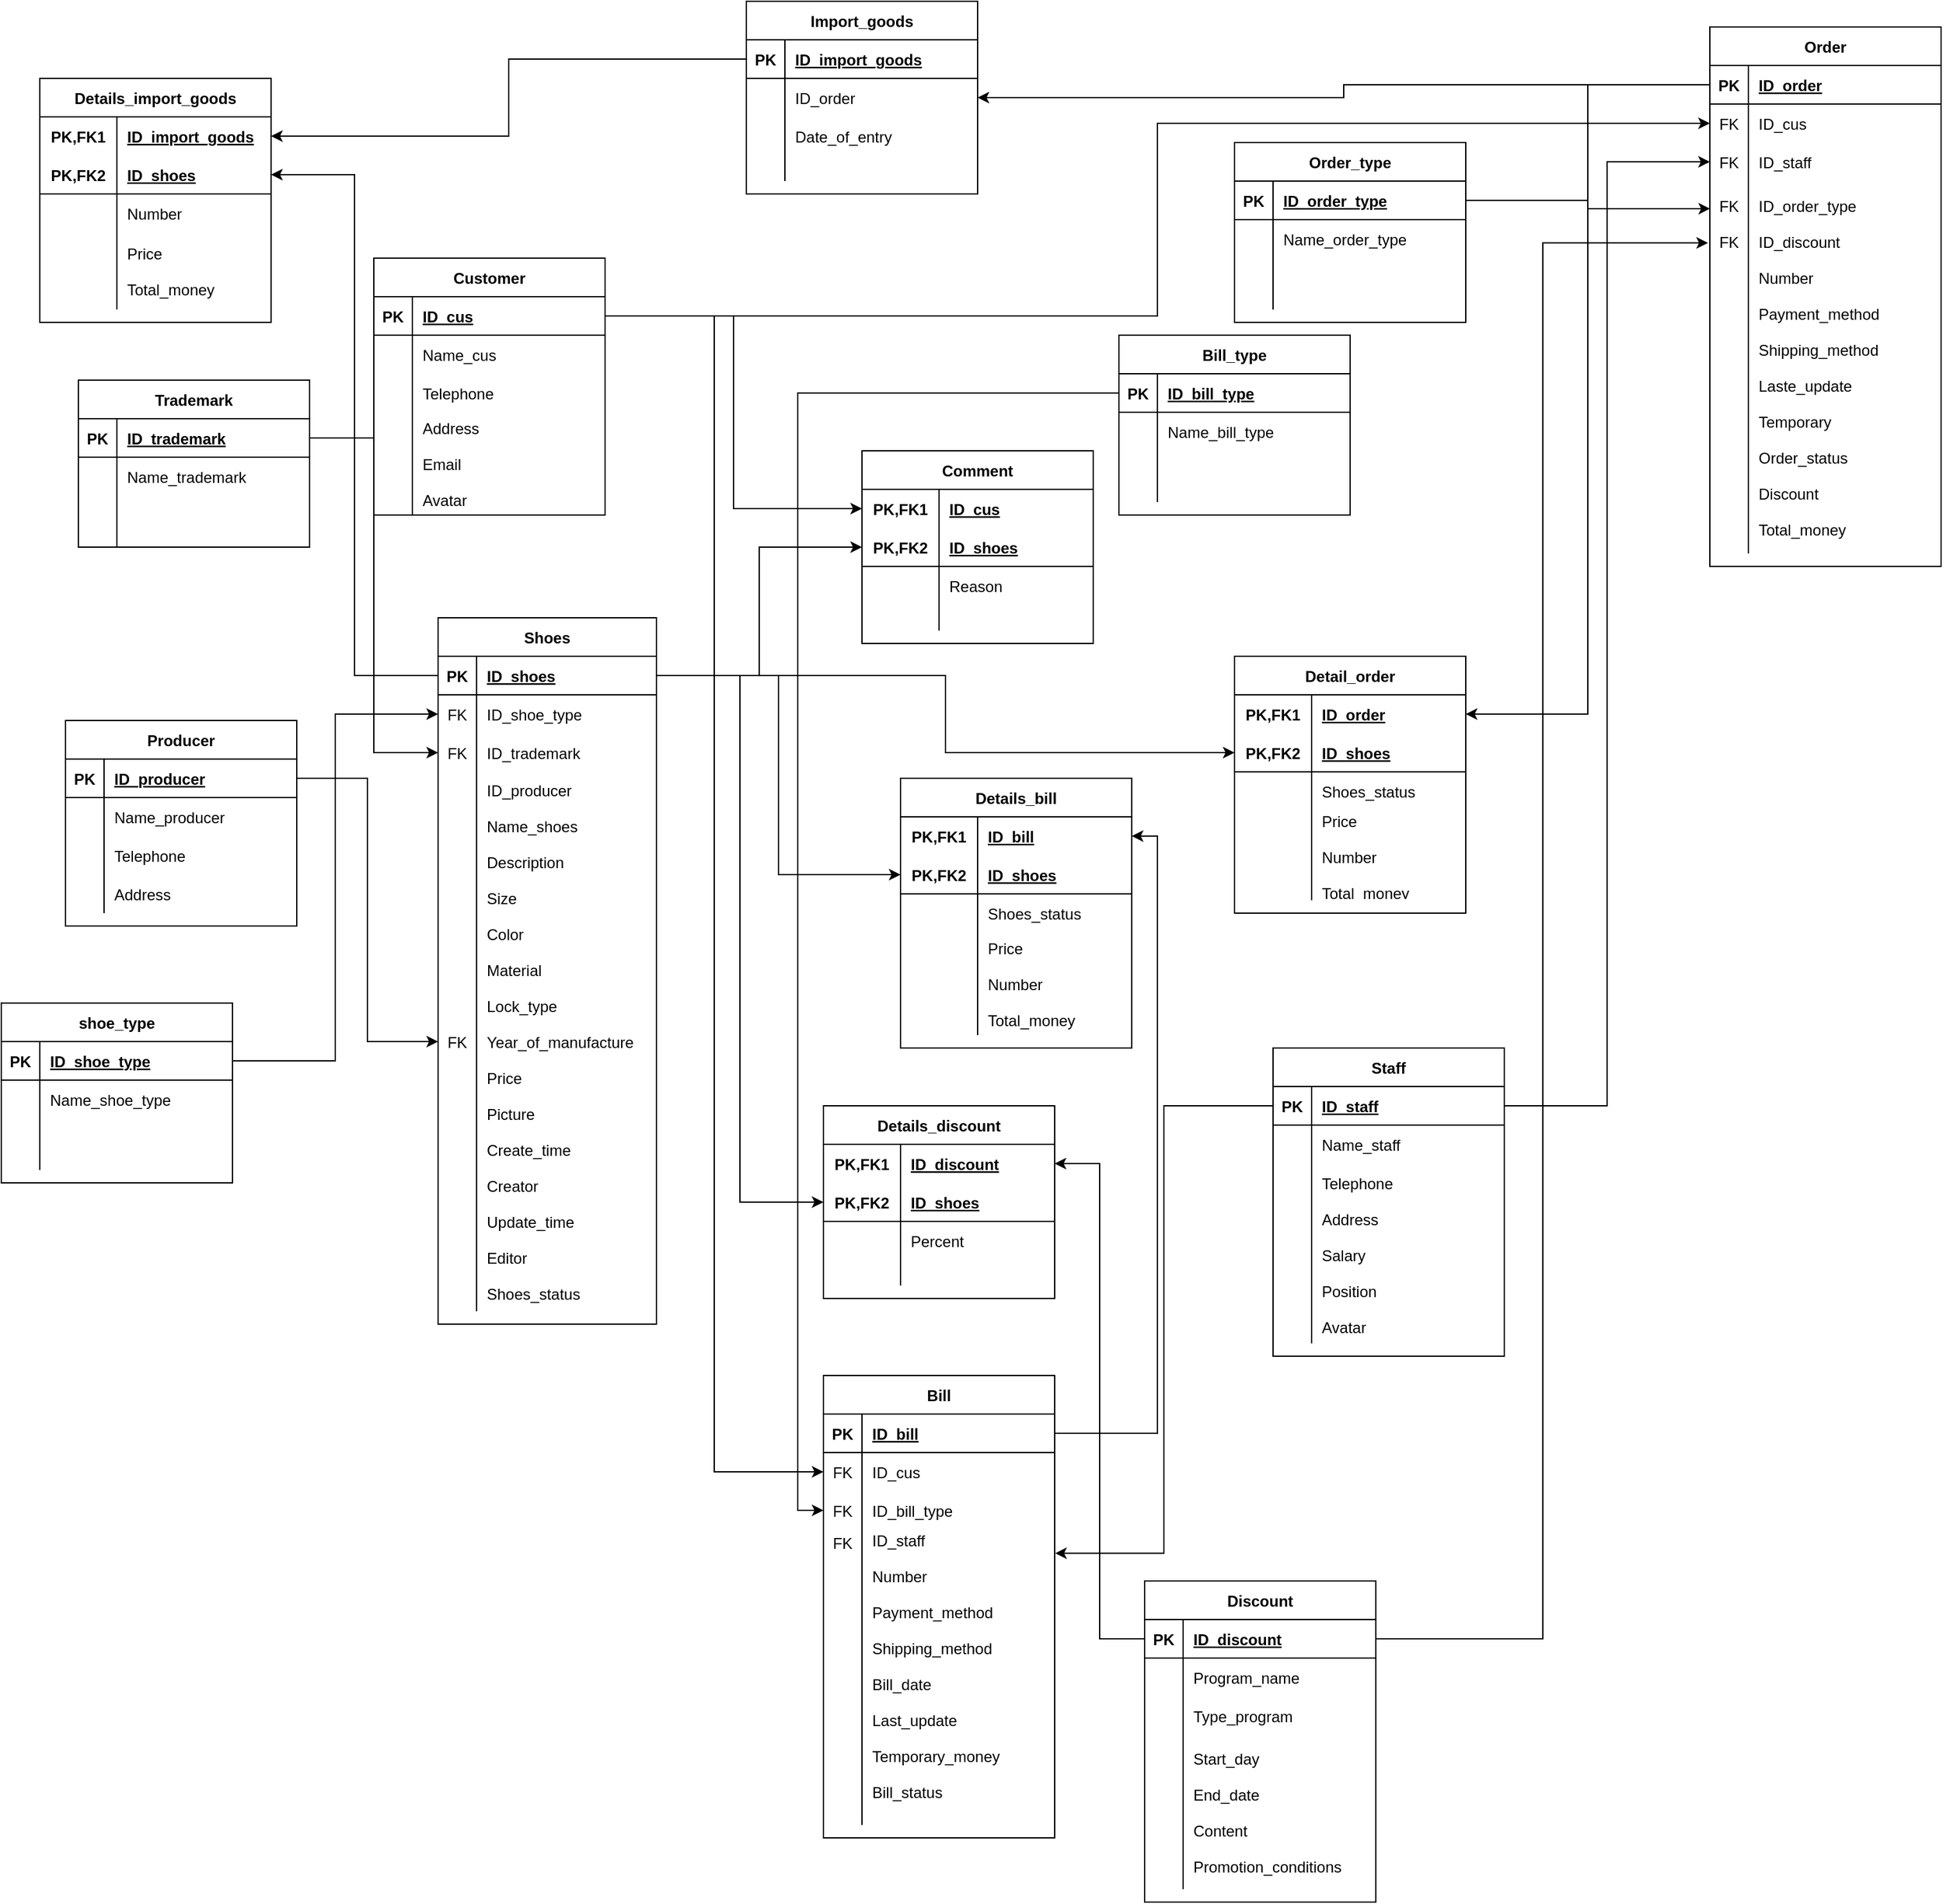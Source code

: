 <mxfile version="13.7.8" type="github">
  <diagram id="qqaC5-cMSb2hcvOH_urQ" name="Page-1">
    <mxGraphModel dx="2048" dy="1851" grid="1" gridSize="10" guides="1" tooltips="1" connect="1" arrows="1" fold="1" page="1" pageScale="1" pageWidth="827" pageHeight="1169" math="0" shadow="0">
      <root>
        <mxCell id="0" />
        <mxCell id="1" parent="0" />
        <mxCell id="XaRIE-HQKAl9RtHhPaKp-1" style="edgeStyle=orthogonalEdgeStyle;rounded=0;orthogonalLoop=1;jettySize=auto;html=1;exitX=1;exitY=0.5;exitDx=0;exitDy=0;entryX=0;entryY=0.5;entryDx=0;entryDy=0;" edge="1" parent="1" source="XaRIE-HQKAl9RtHhPaKp-72" target="XaRIE-HQKAl9RtHhPaKp-41">
          <mxGeometry relative="1" as="geometry" />
        </mxCell>
        <mxCell id="XaRIE-HQKAl9RtHhPaKp-2" style="edgeStyle=orthogonalEdgeStyle;rounded=0;orthogonalLoop=1;jettySize=auto;html=1;exitX=1;exitY=0.5;exitDx=0;exitDy=0;entryX=0;entryY=0.5;entryDx=0;entryDy=0;" edge="1" parent="1" source="XaRIE-HQKAl9RtHhPaKp-59" target="XaRIE-HQKAl9RtHhPaKp-38">
          <mxGeometry relative="1" as="geometry" />
        </mxCell>
        <mxCell id="XaRIE-HQKAl9RtHhPaKp-3" style="edgeStyle=orthogonalEdgeStyle;rounded=0;orthogonalLoop=1;jettySize=auto;html=1;exitX=1;exitY=0.5;exitDx=0;exitDy=0;entryX=0;entryY=0.5;entryDx=0;entryDy=0;" edge="1" parent="1" source="XaRIE-HQKAl9RtHhPaKp-98" target="XaRIE-HQKAl9RtHhPaKp-35">
          <mxGeometry relative="1" as="geometry" />
        </mxCell>
        <mxCell id="XaRIE-HQKAl9RtHhPaKp-4" style="edgeStyle=orthogonalEdgeStyle;rounded=0;orthogonalLoop=1;jettySize=auto;html=1;exitX=1;exitY=0.5;exitDx=0;exitDy=0;entryX=0;entryY=0.5;entryDx=0;entryDy=0;" edge="1" parent="1" source="XaRIE-HQKAl9RtHhPaKp-111" target="XaRIE-HQKAl9RtHhPaKp-14">
          <mxGeometry relative="1" as="geometry" />
        </mxCell>
        <mxCell id="XaRIE-HQKAl9RtHhPaKp-5" style="edgeStyle=orthogonalEdgeStyle;rounded=0;orthogonalLoop=1;jettySize=auto;html=1;exitX=0;exitY=0.5;exitDx=0;exitDy=0;entryX=0;entryY=0.5;entryDx=0;entryDy=0;" edge="1" parent="1" source="XaRIE-HQKAl9RtHhPaKp-176" target="XaRIE-HQKAl9RtHhPaKp-17">
          <mxGeometry relative="1" as="geometry" />
        </mxCell>
        <mxCell id="XaRIE-HQKAl9RtHhPaKp-6" style="edgeStyle=orthogonalEdgeStyle;rounded=0;orthogonalLoop=1;jettySize=auto;html=1;exitX=0;exitY=0.5;exitDx=0;exitDy=0;entryX=1.002;entryY=0.08;entryDx=0;entryDy=0;entryPerimeter=0;" edge="1" parent="1" source="XaRIE-HQKAl9RtHhPaKp-189" target="XaRIE-HQKAl9RtHhPaKp-20">
          <mxGeometry relative="1" as="geometry" />
        </mxCell>
        <mxCell id="XaRIE-HQKAl9RtHhPaKp-7" style="edgeStyle=orthogonalEdgeStyle;rounded=0;orthogonalLoop=1;jettySize=auto;html=1;exitX=1;exitY=0.5;exitDx=0;exitDy=0;entryX=1;entryY=0.5;entryDx=0;entryDy=0;" edge="1" parent="1" source="XaRIE-HQKAl9RtHhPaKp-11" target="XaRIE-HQKAl9RtHhPaKp-230">
          <mxGeometry relative="1" as="geometry" />
        </mxCell>
        <mxCell id="XaRIE-HQKAl9RtHhPaKp-8" style="edgeStyle=orthogonalEdgeStyle;rounded=0;orthogonalLoop=1;jettySize=auto;html=1;exitX=0;exitY=0.5;exitDx=0;exitDy=0;entryX=1;entryY=0.5;entryDx=0;entryDy=0;" edge="1" parent="1" source="XaRIE-HQKAl9RtHhPaKp-202" target="XaRIE-HQKAl9RtHhPaKp-124">
          <mxGeometry relative="1" as="geometry" />
        </mxCell>
        <mxCell id="XaRIE-HQKAl9RtHhPaKp-9" style="edgeStyle=orthogonalEdgeStyle;rounded=0;orthogonalLoop=1;jettySize=auto;html=1;exitX=1;exitY=0.5;exitDx=0;exitDy=0;entryX=0;entryY=0.5;entryDx=0;entryDy=0;" edge="1" parent="1" source="XaRIE-HQKAl9RtHhPaKp-32" target="XaRIE-HQKAl9RtHhPaKp-127">
          <mxGeometry relative="1" as="geometry" />
        </mxCell>
        <mxCell id="XaRIE-HQKAl9RtHhPaKp-10" value="Bill" style="shape=table;startSize=30;container=1;collapsible=1;childLayout=tableLayout;fixedRows=1;rowLines=0;fontStyle=1;align=center;resizeLast=1;" vertex="1" parent="1">
          <mxGeometry x="540" y="620" width="180" height="360" as="geometry" />
        </mxCell>
        <mxCell id="XaRIE-HQKAl9RtHhPaKp-11" value="" style="shape=partialRectangle;collapsible=0;dropTarget=0;pointerEvents=0;fillColor=none;top=0;left=0;bottom=1;right=0;points=[[0,0.5],[1,0.5]];portConstraint=eastwest;" vertex="1" parent="XaRIE-HQKAl9RtHhPaKp-10">
          <mxGeometry y="30" width="180" height="30" as="geometry" />
        </mxCell>
        <mxCell id="XaRIE-HQKAl9RtHhPaKp-12" value="PK" style="shape=partialRectangle;connectable=0;fillColor=none;top=0;left=0;bottom=0;right=0;fontStyle=1;overflow=hidden;" vertex="1" parent="XaRIE-HQKAl9RtHhPaKp-11">
          <mxGeometry width="30" height="30" as="geometry" />
        </mxCell>
        <mxCell id="XaRIE-HQKAl9RtHhPaKp-13" value="ID_bill" style="shape=partialRectangle;connectable=0;fillColor=none;top=0;left=0;bottom=0;right=0;align=left;spacingLeft=6;fontStyle=5;overflow=hidden;" vertex="1" parent="XaRIE-HQKAl9RtHhPaKp-11">
          <mxGeometry x="30" width="150" height="30" as="geometry" />
        </mxCell>
        <mxCell id="XaRIE-HQKAl9RtHhPaKp-14" value="" style="shape=partialRectangle;collapsible=0;dropTarget=0;pointerEvents=0;fillColor=none;top=0;left=0;bottom=0;right=0;points=[[0,0.5],[1,0.5]];portConstraint=eastwest;" vertex="1" parent="XaRIE-HQKAl9RtHhPaKp-10">
          <mxGeometry y="60" width="180" height="30" as="geometry" />
        </mxCell>
        <mxCell id="XaRIE-HQKAl9RtHhPaKp-15" value="FK" style="shape=partialRectangle;connectable=0;fillColor=none;top=0;left=0;bottom=0;right=0;editable=1;overflow=hidden;" vertex="1" parent="XaRIE-HQKAl9RtHhPaKp-14">
          <mxGeometry width="30" height="30" as="geometry" />
        </mxCell>
        <mxCell id="XaRIE-HQKAl9RtHhPaKp-16" value="ID_cus" style="shape=partialRectangle;connectable=0;fillColor=none;top=0;left=0;bottom=0;right=0;align=left;spacingLeft=6;overflow=hidden;" vertex="1" parent="XaRIE-HQKAl9RtHhPaKp-14">
          <mxGeometry x="30" width="150" height="30" as="geometry" />
        </mxCell>
        <mxCell id="XaRIE-HQKAl9RtHhPaKp-17" value="" style="shape=partialRectangle;collapsible=0;dropTarget=0;pointerEvents=0;fillColor=none;top=0;left=0;bottom=0;right=0;points=[[0,0.5],[1,0.5]];portConstraint=eastwest;" vertex="1" parent="XaRIE-HQKAl9RtHhPaKp-10">
          <mxGeometry y="90" width="180" height="30" as="geometry" />
        </mxCell>
        <mxCell id="XaRIE-HQKAl9RtHhPaKp-18" value="FK" style="shape=partialRectangle;connectable=0;fillColor=none;top=0;left=0;bottom=0;right=0;editable=1;overflow=hidden;" vertex="1" parent="XaRIE-HQKAl9RtHhPaKp-17">
          <mxGeometry width="30" height="30" as="geometry" />
        </mxCell>
        <mxCell id="XaRIE-HQKAl9RtHhPaKp-19" value="ID_bill_type" style="shape=partialRectangle;connectable=0;fillColor=none;top=0;left=0;bottom=0;right=0;align=left;spacingLeft=6;overflow=hidden;" vertex="1" parent="XaRIE-HQKAl9RtHhPaKp-17">
          <mxGeometry x="30" width="150" height="30" as="geometry" />
        </mxCell>
        <mxCell id="XaRIE-HQKAl9RtHhPaKp-20" value="" style="shape=partialRectangle;collapsible=0;dropTarget=0;pointerEvents=0;fillColor=none;top=0;left=0;bottom=0;right=0;points=[[0,0.5],[1,0.5]];portConstraint=eastwest;" vertex="1" parent="XaRIE-HQKAl9RtHhPaKp-10">
          <mxGeometry y="120" width="180" height="230" as="geometry" />
        </mxCell>
        <mxCell id="XaRIE-HQKAl9RtHhPaKp-21" value="FK&#xa;&#xa;&#xa;&#xa;&#xa;&#xa;&#xa;&#xa;&#xa;&#xa;&#xa;&#xa;&#xa;&#xa;&#xa;" style="shape=partialRectangle;connectable=0;fillColor=none;top=0;left=0;bottom=0;right=0;editable=1;overflow=hidden;" vertex="1" parent="XaRIE-HQKAl9RtHhPaKp-20">
          <mxGeometry width="30" height="230" as="geometry" />
        </mxCell>
        <mxCell id="XaRIE-HQKAl9RtHhPaKp-22" value="ID_staff&#xa;&#xa;Number&#xa;&#xa;Payment_method&#xa;&#xa;Shipping_method&#xa;&#xa;Bill_date&#xa;&#xa;Last_update&#xa;&#xa;Temporary_money&#xa;&#xa;Bill_status&#xa;&#xa;&#xa;&#xa;&#xa;&#xa;&#xa;" style="shape=partialRectangle;connectable=0;fillColor=none;top=0;left=0;bottom=0;right=0;align=left;spacingLeft=6;overflow=hidden;" vertex="1" parent="XaRIE-HQKAl9RtHhPaKp-20">
          <mxGeometry x="30" width="150" height="230" as="geometry" />
        </mxCell>
        <mxCell id="XaRIE-HQKAl9RtHhPaKp-23" style="edgeStyle=orthogonalEdgeStyle;rounded=0;orthogonalLoop=1;jettySize=auto;html=1;exitX=1;exitY=0.5;exitDx=0;exitDy=0;entryX=0;entryY=0.5;entryDx=0;entryDy=0;" edge="1" parent="1" source="XaRIE-HQKAl9RtHhPaKp-111" target="XaRIE-HQKAl9RtHhPaKp-153">
          <mxGeometry relative="1" as="geometry" />
        </mxCell>
        <mxCell id="XaRIE-HQKAl9RtHhPaKp-24" style="edgeStyle=orthogonalEdgeStyle;rounded=0;orthogonalLoop=1;jettySize=auto;html=1;exitX=1;exitY=0.5;exitDx=0;exitDy=0;entryX=0;entryY=0.5;entryDx=0;entryDy=0;" edge="1" parent="1" source="XaRIE-HQKAl9RtHhPaKp-189" target="XaRIE-HQKAl9RtHhPaKp-156">
          <mxGeometry relative="1" as="geometry" />
        </mxCell>
        <mxCell id="XaRIE-HQKAl9RtHhPaKp-25" style="edgeStyle=orthogonalEdgeStyle;rounded=0;orthogonalLoop=1;jettySize=auto;html=1;exitX=1;exitY=0.5;exitDx=0;exitDy=0;entryX=-0.008;entryY=0.166;entryDx=0;entryDy=0;entryPerimeter=0;" edge="1" parent="1" source="XaRIE-HQKAl9RtHhPaKp-202" target="XaRIE-HQKAl9RtHhPaKp-159">
          <mxGeometry relative="1" as="geometry" />
        </mxCell>
        <mxCell id="XaRIE-HQKAl9RtHhPaKp-26" style="edgeStyle=orthogonalEdgeStyle;rounded=0;orthogonalLoop=1;jettySize=auto;html=1;exitX=1;exitY=0.5;exitDx=0;exitDy=0;entryX=0.001;entryY=0.074;entryDx=0;entryDy=0;entryPerimeter=0;" edge="1" parent="1" source="XaRIE-HQKAl9RtHhPaKp-163" target="XaRIE-HQKAl9RtHhPaKp-159">
          <mxGeometry relative="1" as="geometry" />
        </mxCell>
        <mxCell id="XaRIE-HQKAl9RtHhPaKp-27" style="edgeStyle=orthogonalEdgeStyle;rounded=0;orthogonalLoop=1;jettySize=auto;html=1;exitX=0;exitY=0.5;exitDx=0;exitDy=0;entryX=1;entryY=0.5;entryDx=0;entryDy=0;" edge="1" parent="1" source="XaRIE-HQKAl9RtHhPaKp-150" target="XaRIE-HQKAl9RtHhPaKp-140">
          <mxGeometry relative="1" as="geometry" />
        </mxCell>
        <mxCell id="XaRIE-HQKAl9RtHhPaKp-28" style="edgeStyle=orthogonalEdgeStyle;rounded=0;orthogonalLoop=1;jettySize=auto;html=1;exitX=0;exitY=0.5;exitDx=0;exitDy=0;entryX=1;entryY=0.5;entryDx=0;entryDy=0;" edge="1" parent="1" source="XaRIE-HQKAl9RtHhPaKp-137" target="XaRIE-HQKAl9RtHhPaKp-85">
          <mxGeometry relative="1" as="geometry" />
        </mxCell>
        <mxCell id="XaRIE-HQKAl9RtHhPaKp-29" style="edgeStyle=orthogonalEdgeStyle;rounded=0;orthogonalLoop=1;jettySize=auto;html=1;exitX=0;exitY=0.5;exitDx=0;exitDy=0;entryX=1;entryY=0.5;entryDx=0;entryDy=0;" edge="1" parent="1" source="XaRIE-HQKAl9RtHhPaKp-32" target="XaRIE-HQKAl9RtHhPaKp-88">
          <mxGeometry relative="1" as="geometry" />
        </mxCell>
        <mxCell id="XaRIE-HQKAl9RtHhPaKp-30" style="edgeStyle=orthogonalEdgeStyle;rounded=0;orthogonalLoop=1;jettySize=auto;html=1;exitX=0;exitY=0.5;exitDx=0;exitDy=0;entryX=1;entryY=0.5;entryDx=0;entryDy=0;" edge="1" parent="1" source="XaRIE-HQKAl9RtHhPaKp-150" target="XaRIE-HQKAl9RtHhPaKp-46">
          <mxGeometry relative="1" as="geometry" />
        </mxCell>
        <mxCell id="XaRIE-HQKAl9RtHhPaKp-31" value="Shoes" style="shape=table;startSize=30;container=1;collapsible=1;childLayout=tableLayout;fixedRows=1;rowLines=0;fontStyle=1;align=center;resizeLast=1;" vertex="1" parent="1">
          <mxGeometry x="240" y="30" width="170" height="550" as="geometry" />
        </mxCell>
        <mxCell id="XaRIE-HQKAl9RtHhPaKp-32" value="" style="shape=partialRectangle;collapsible=0;dropTarget=0;pointerEvents=0;fillColor=none;top=0;left=0;bottom=1;right=0;points=[[0,0.5],[1,0.5]];portConstraint=eastwest;" vertex="1" parent="XaRIE-HQKAl9RtHhPaKp-31">
          <mxGeometry y="30" width="170" height="30" as="geometry" />
        </mxCell>
        <mxCell id="XaRIE-HQKAl9RtHhPaKp-33" value="PK" style="shape=partialRectangle;connectable=0;fillColor=none;top=0;left=0;bottom=0;right=0;fontStyle=1;overflow=hidden;" vertex="1" parent="XaRIE-HQKAl9RtHhPaKp-32">
          <mxGeometry width="30" height="30" as="geometry" />
        </mxCell>
        <mxCell id="XaRIE-HQKAl9RtHhPaKp-34" value="ID_shoes" style="shape=partialRectangle;connectable=0;fillColor=none;top=0;left=0;bottom=0;right=0;align=left;spacingLeft=6;fontStyle=5;overflow=hidden;" vertex="1" parent="XaRIE-HQKAl9RtHhPaKp-32">
          <mxGeometry x="30" width="140" height="30" as="geometry" />
        </mxCell>
        <mxCell id="XaRIE-HQKAl9RtHhPaKp-35" value="" style="shape=partialRectangle;collapsible=0;dropTarget=0;pointerEvents=0;fillColor=none;top=0;left=0;bottom=0;right=0;points=[[0,0.5],[1,0.5]];portConstraint=eastwest;" vertex="1" parent="XaRIE-HQKAl9RtHhPaKp-31">
          <mxGeometry y="60" width="170" height="30" as="geometry" />
        </mxCell>
        <mxCell id="XaRIE-HQKAl9RtHhPaKp-36" value="FK" style="shape=partialRectangle;connectable=0;fillColor=none;top=0;left=0;bottom=0;right=0;editable=1;overflow=hidden;" vertex="1" parent="XaRIE-HQKAl9RtHhPaKp-35">
          <mxGeometry width="30" height="30" as="geometry" />
        </mxCell>
        <mxCell id="XaRIE-HQKAl9RtHhPaKp-37" value="ID_shoe_type" style="shape=partialRectangle;connectable=0;fillColor=none;top=0;left=0;bottom=0;right=0;align=left;spacingLeft=6;overflow=hidden;" vertex="1" parent="XaRIE-HQKAl9RtHhPaKp-35">
          <mxGeometry x="30" width="140" height="30" as="geometry" />
        </mxCell>
        <mxCell id="XaRIE-HQKAl9RtHhPaKp-38" value="" style="shape=partialRectangle;collapsible=0;dropTarget=0;pointerEvents=0;fillColor=none;top=0;left=0;bottom=0;right=0;points=[[0,0.5],[1,0.5]];portConstraint=eastwest;" vertex="1" parent="XaRIE-HQKAl9RtHhPaKp-31">
          <mxGeometry y="90" width="170" height="30" as="geometry" />
        </mxCell>
        <mxCell id="XaRIE-HQKAl9RtHhPaKp-39" value="FK" style="shape=partialRectangle;connectable=0;fillColor=none;top=0;left=0;bottom=0;right=0;editable=1;overflow=hidden;" vertex="1" parent="XaRIE-HQKAl9RtHhPaKp-38">
          <mxGeometry width="30" height="30" as="geometry" />
        </mxCell>
        <mxCell id="XaRIE-HQKAl9RtHhPaKp-40" value="ID_trademark" style="shape=partialRectangle;connectable=0;fillColor=none;top=0;left=0;bottom=0;right=0;align=left;spacingLeft=6;overflow=hidden;" vertex="1" parent="XaRIE-HQKAl9RtHhPaKp-38">
          <mxGeometry x="30" width="140" height="30" as="geometry" />
        </mxCell>
        <mxCell id="XaRIE-HQKAl9RtHhPaKp-41" value="" style="shape=partialRectangle;collapsible=0;dropTarget=0;pointerEvents=0;fillColor=none;top=0;left=0;bottom=0;right=0;points=[[0,0.5],[1,0.5]];portConstraint=eastwest;" vertex="1" parent="XaRIE-HQKAl9RtHhPaKp-31">
          <mxGeometry y="120" width="170" height="420" as="geometry" />
        </mxCell>
        <mxCell id="XaRIE-HQKAl9RtHhPaKp-42" value="FK" style="shape=partialRectangle;connectable=0;fillColor=none;top=0;left=0;bottom=0;right=0;editable=1;overflow=hidden;" vertex="1" parent="XaRIE-HQKAl9RtHhPaKp-41">
          <mxGeometry width="30" height="420" as="geometry" />
        </mxCell>
        <mxCell id="XaRIE-HQKAl9RtHhPaKp-43" value="ID_producer&#xa;&#xa;Name_shoes&#xa;&#xa;Description&#xa;&#xa;Size&#xa;&#xa;Color&#xa;&#xa;Material&#xa;&#xa;Lock_type&#xa;&#xa;Year_of_manufacture&#xa;&#xa;Price&#xa;&#xa;Picture&#xa;&#xa;Create_time&#xa;&#xa;Creator&#xa;&#xa;Update_time&#xa;&#xa;Editor&#xa;&#xa;Shoes_status" style="shape=partialRectangle;connectable=0;fillColor=none;top=0;left=0;bottom=0;right=0;align=left;spacingLeft=6;overflow=hidden;" vertex="1" parent="XaRIE-HQKAl9RtHhPaKp-41">
          <mxGeometry x="30" width="140" height="420" as="geometry" />
        </mxCell>
        <mxCell id="XaRIE-HQKAl9RtHhPaKp-44" style="edgeStyle=orthogonalEdgeStyle;rounded=0;orthogonalLoop=1;jettySize=auto;html=1;exitX=1;exitY=0.5;exitDx=0;exitDy=0;entryX=0;entryY=0.5;entryDx=0;entryDy=0;" edge="1" parent="1" source="XaRIE-HQKAl9RtHhPaKp-32" target="XaRIE-HQKAl9RtHhPaKp-49">
          <mxGeometry relative="1" as="geometry" />
        </mxCell>
        <mxCell id="XaRIE-HQKAl9RtHhPaKp-45" value="Detail_order" style="shape=table;startSize=30;container=1;collapsible=1;childLayout=tableLayout;fixedRows=1;rowLines=0;fontStyle=1;align=center;resizeLast=1;" vertex="1" parent="1">
          <mxGeometry x="860" y="60" width="180" height="200" as="geometry" />
        </mxCell>
        <mxCell id="XaRIE-HQKAl9RtHhPaKp-46" value="" style="shape=partialRectangle;collapsible=0;dropTarget=0;pointerEvents=0;fillColor=none;top=0;left=0;bottom=0;right=0;points=[[0,0.5],[1,0.5]];portConstraint=eastwest;" vertex="1" parent="XaRIE-HQKAl9RtHhPaKp-45">
          <mxGeometry y="30" width="180" height="30" as="geometry" />
        </mxCell>
        <mxCell id="XaRIE-HQKAl9RtHhPaKp-47" value="PK,FK1" style="shape=partialRectangle;connectable=0;fillColor=none;top=0;left=0;bottom=0;right=0;fontStyle=1;overflow=hidden;" vertex="1" parent="XaRIE-HQKAl9RtHhPaKp-46">
          <mxGeometry width="60" height="30" as="geometry" />
        </mxCell>
        <mxCell id="XaRIE-HQKAl9RtHhPaKp-48" value="ID_order" style="shape=partialRectangle;connectable=0;fillColor=none;top=0;left=0;bottom=0;right=0;align=left;spacingLeft=6;fontStyle=5;overflow=hidden;" vertex="1" parent="XaRIE-HQKAl9RtHhPaKp-46">
          <mxGeometry x="60" width="120" height="30" as="geometry" />
        </mxCell>
        <mxCell id="XaRIE-HQKAl9RtHhPaKp-49" value="" style="shape=partialRectangle;collapsible=0;dropTarget=0;pointerEvents=0;fillColor=none;top=0;left=0;bottom=1;right=0;points=[[0,0.5],[1,0.5]];portConstraint=eastwest;" vertex="1" parent="XaRIE-HQKAl9RtHhPaKp-45">
          <mxGeometry y="60" width="180" height="30" as="geometry" />
        </mxCell>
        <mxCell id="XaRIE-HQKAl9RtHhPaKp-50" value="PK,FK2" style="shape=partialRectangle;connectable=0;fillColor=none;top=0;left=0;bottom=0;right=0;fontStyle=1;overflow=hidden;" vertex="1" parent="XaRIE-HQKAl9RtHhPaKp-49">
          <mxGeometry width="60" height="30" as="geometry" />
        </mxCell>
        <mxCell id="XaRIE-HQKAl9RtHhPaKp-51" value="ID_shoes" style="shape=partialRectangle;connectable=0;fillColor=none;top=0;left=0;bottom=0;right=0;align=left;spacingLeft=6;fontStyle=5;overflow=hidden;" vertex="1" parent="XaRIE-HQKAl9RtHhPaKp-49">
          <mxGeometry x="60" width="120" height="30" as="geometry" />
        </mxCell>
        <mxCell id="XaRIE-HQKAl9RtHhPaKp-52" value="" style="shape=partialRectangle;collapsible=0;dropTarget=0;pointerEvents=0;fillColor=none;top=0;left=0;bottom=0;right=0;points=[[0,0.5],[1,0.5]];portConstraint=eastwest;" vertex="1" parent="XaRIE-HQKAl9RtHhPaKp-45">
          <mxGeometry y="90" width="180" height="30" as="geometry" />
        </mxCell>
        <mxCell id="XaRIE-HQKAl9RtHhPaKp-53" value="" style="shape=partialRectangle;connectable=0;fillColor=none;top=0;left=0;bottom=0;right=0;editable=1;overflow=hidden;" vertex="1" parent="XaRIE-HQKAl9RtHhPaKp-52">
          <mxGeometry width="60" height="30" as="geometry" />
        </mxCell>
        <mxCell id="XaRIE-HQKAl9RtHhPaKp-54" value="Shoes_status" style="shape=partialRectangle;connectable=0;fillColor=none;top=0;left=0;bottom=0;right=0;align=left;spacingLeft=6;overflow=hidden;" vertex="1" parent="XaRIE-HQKAl9RtHhPaKp-52">
          <mxGeometry x="60" width="120" height="30" as="geometry" />
        </mxCell>
        <mxCell id="XaRIE-HQKAl9RtHhPaKp-55" value="" style="shape=partialRectangle;collapsible=0;dropTarget=0;pointerEvents=0;fillColor=none;top=0;left=0;bottom=0;right=0;points=[[0,0.5],[1,0.5]];portConstraint=eastwest;" vertex="1" parent="XaRIE-HQKAl9RtHhPaKp-45">
          <mxGeometry y="120" width="180" height="70" as="geometry" />
        </mxCell>
        <mxCell id="XaRIE-HQKAl9RtHhPaKp-56" value="" style="shape=partialRectangle;connectable=0;fillColor=none;top=0;left=0;bottom=0;right=0;editable=1;overflow=hidden;" vertex="1" parent="XaRIE-HQKAl9RtHhPaKp-55">
          <mxGeometry width="60" height="70" as="geometry" />
        </mxCell>
        <mxCell id="XaRIE-HQKAl9RtHhPaKp-57" value="Price&#xa;&#xa;Number&#xa;&#xa;Total_money" style="shape=partialRectangle;connectable=0;fillColor=none;top=0;left=0;bottom=0;right=0;align=left;spacingLeft=6;overflow=hidden;" vertex="1" parent="XaRIE-HQKAl9RtHhPaKp-55">
          <mxGeometry x="60" width="120" height="70" as="geometry" />
        </mxCell>
        <mxCell id="XaRIE-HQKAl9RtHhPaKp-58" value="Trademark" style="shape=table;startSize=30;container=1;collapsible=1;childLayout=tableLayout;fixedRows=1;rowLines=0;fontStyle=1;align=center;resizeLast=1;" vertex="1" parent="1">
          <mxGeometry x="-40" y="-155" width="180" height="130" as="geometry" />
        </mxCell>
        <mxCell id="XaRIE-HQKAl9RtHhPaKp-59" value="" style="shape=partialRectangle;collapsible=0;dropTarget=0;pointerEvents=0;fillColor=none;top=0;left=0;bottom=1;right=0;points=[[0,0.5],[1,0.5]];portConstraint=eastwest;" vertex="1" parent="XaRIE-HQKAl9RtHhPaKp-58">
          <mxGeometry y="30" width="180" height="30" as="geometry" />
        </mxCell>
        <mxCell id="XaRIE-HQKAl9RtHhPaKp-60" value="PK" style="shape=partialRectangle;connectable=0;fillColor=none;top=0;left=0;bottom=0;right=0;fontStyle=1;overflow=hidden;" vertex="1" parent="XaRIE-HQKAl9RtHhPaKp-59">
          <mxGeometry width="30" height="30" as="geometry" />
        </mxCell>
        <mxCell id="XaRIE-HQKAl9RtHhPaKp-61" value="ID_trademark" style="shape=partialRectangle;connectable=0;fillColor=none;top=0;left=0;bottom=0;right=0;align=left;spacingLeft=6;fontStyle=5;overflow=hidden;" vertex="1" parent="XaRIE-HQKAl9RtHhPaKp-59">
          <mxGeometry x="30" width="150" height="30" as="geometry" />
        </mxCell>
        <mxCell id="XaRIE-HQKAl9RtHhPaKp-62" value="" style="shape=partialRectangle;collapsible=0;dropTarget=0;pointerEvents=0;fillColor=none;top=0;left=0;bottom=0;right=0;points=[[0,0.5],[1,0.5]];portConstraint=eastwest;" vertex="1" parent="XaRIE-HQKAl9RtHhPaKp-58">
          <mxGeometry y="60" width="180" height="30" as="geometry" />
        </mxCell>
        <mxCell id="XaRIE-HQKAl9RtHhPaKp-63" value="" style="shape=partialRectangle;connectable=0;fillColor=none;top=0;left=0;bottom=0;right=0;editable=1;overflow=hidden;" vertex="1" parent="XaRIE-HQKAl9RtHhPaKp-62">
          <mxGeometry width="30" height="30" as="geometry" />
        </mxCell>
        <mxCell id="XaRIE-HQKAl9RtHhPaKp-64" value="Name_trademark" style="shape=partialRectangle;connectable=0;fillColor=none;top=0;left=0;bottom=0;right=0;align=left;spacingLeft=6;overflow=hidden;" vertex="1" parent="XaRIE-HQKAl9RtHhPaKp-62">
          <mxGeometry x="30" width="150" height="30" as="geometry" />
        </mxCell>
        <mxCell id="XaRIE-HQKAl9RtHhPaKp-65" value="" style="shape=partialRectangle;collapsible=0;dropTarget=0;pointerEvents=0;fillColor=none;top=0;left=0;bottom=0;right=0;points=[[0,0.5],[1,0.5]];portConstraint=eastwest;" vertex="1" parent="XaRIE-HQKAl9RtHhPaKp-58">
          <mxGeometry y="90" width="180" height="20" as="geometry" />
        </mxCell>
        <mxCell id="XaRIE-HQKAl9RtHhPaKp-66" value="" style="shape=partialRectangle;connectable=0;fillColor=none;top=0;left=0;bottom=0;right=0;editable=1;overflow=hidden;" vertex="1" parent="XaRIE-HQKAl9RtHhPaKp-65">
          <mxGeometry width="30" height="20" as="geometry" />
        </mxCell>
        <mxCell id="XaRIE-HQKAl9RtHhPaKp-67" value="" style="shape=partialRectangle;connectable=0;fillColor=none;top=0;left=0;bottom=0;right=0;align=left;spacingLeft=6;overflow=hidden;" vertex="1" parent="XaRIE-HQKAl9RtHhPaKp-65">
          <mxGeometry x="30" width="150" height="20" as="geometry" />
        </mxCell>
        <mxCell id="XaRIE-HQKAl9RtHhPaKp-68" value="" style="shape=partialRectangle;collapsible=0;dropTarget=0;pointerEvents=0;fillColor=none;top=0;left=0;bottom=0;right=0;points=[[0,0.5],[1,0.5]];portConstraint=eastwest;" vertex="1" parent="XaRIE-HQKAl9RtHhPaKp-58">
          <mxGeometry y="110" width="180" height="20" as="geometry" />
        </mxCell>
        <mxCell id="XaRIE-HQKAl9RtHhPaKp-69" value="" style="shape=partialRectangle;connectable=0;fillColor=none;top=0;left=0;bottom=0;right=0;editable=1;overflow=hidden;" vertex="1" parent="XaRIE-HQKAl9RtHhPaKp-68">
          <mxGeometry width="30" height="20" as="geometry" />
        </mxCell>
        <mxCell id="XaRIE-HQKAl9RtHhPaKp-70" value="" style="shape=partialRectangle;connectable=0;fillColor=none;top=0;left=0;bottom=0;right=0;align=left;spacingLeft=6;overflow=hidden;" vertex="1" parent="XaRIE-HQKAl9RtHhPaKp-68">
          <mxGeometry x="30" width="150" height="20" as="geometry" />
        </mxCell>
        <mxCell id="XaRIE-HQKAl9RtHhPaKp-71" value="Producer" style="shape=table;startSize=30;container=1;collapsible=1;childLayout=tableLayout;fixedRows=1;rowLines=0;fontStyle=1;align=center;resizeLast=1;" vertex="1" parent="1">
          <mxGeometry x="-50" y="110" width="180" height="160" as="geometry" />
        </mxCell>
        <mxCell id="XaRIE-HQKAl9RtHhPaKp-72" value="" style="shape=partialRectangle;collapsible=0;dropTarget=0;pointerEvents=0;fillColor=none;top=0;left=0;bottom=1;right=0;points=[[0,0.5],[1,0.5]];portConstraint=eastwest;" vertex="1" parent="XaRIE-HQKAl9RtHhPaKp-71">
          <mxGeometry y="30" width="180" height="30" as="geometry" />
        </mxCell>
        <mxCell id="XaRIE-HQKAl9RtHhPaKp-73" value="PK" style="shape=partialRectangle;connectable=0;fillColor=none;top=0;left=0;bottom=0;right=0;fontStyle=1;overflow=hidden;" vertex="1" parent="XaRIE-HQKAl9RtHhPaKp-72">
          <mxGeometry width="30" height="30" as="geometry" />
        </mxCell>
        <mxCell id="XaRIE-HQKAl9RtHhPaKp-74" value="ID_producer" style="shape=partialRectangle;connectable=0;fillColor=none;top=0;left=0;bottom=0;right=0;align=left;spacingLeft=6;fontStyle=5;overflow=hidden;" vertex="1" parent="XaRIE-HQKAl9RtHhPaKp-72">
          <mxGeometry x="30" width="150" height="30" as="geometry" />
        </mxCell>
        <mxCell id="XaRIE-HQKAl9RtHhPaKp-75" value="" style="shape=partialRectangle;collapsible=0;dropTarget=0;pointerEvents=0;fillColor=none;top=0;left=0;bottom=0;right=0;points=[[0,0.5],[1,0.5]];portConstraint=eastwest;" vertex="1" parent="XaRIE-HQKAl9RtHhPaKp-71">
          <mxGeometry y="60" width="180" height="30" as="geometry" />
        </mxCell>
        <mxCell id="XaRIE-HQKAl9RtHhPaKp-76" value="" style="shape=partialRectangle;connectable=0;fillColor=none;top=0;left=0;bottom=0;right=0;editable=1;overflow=hidden;" vertex="1" parent="XaRIE-HQKAl9RtHhPaKp-75">
          <mxGeometry width="30" height="30" as="geometry" />
        </mxCell>
        <mxCell id="XaRIE-HQKAl9RtHhPaKp-77" value="Name_producer" style="shape=partialRectangle;connectable=0;fillColor=none;top=0;left=0;bottom=0;right=0;align=left;spacingLeft=6;overflow=hidden;" vertex="1" parent="XaRIE-HQKAl9RtHhPaKp-75">
          <mxGeometry x="30" width="150" height="30" as="geometry" />
        </mxCell>
        <mxCell id="XaRIE-HQKAl9RtHhPaKp-78" value="" style="shape=partialRectangle;collapsible=0;dropTarget=0;pointerEvents=0;fillColor=none;top=0;left=0;bottom=0;right=0;points=[[0,0.5],[1,0.5]];portConstraint=eastwest;" vertex="1" parent="XaRIE-HQKAl9RtHhPaKp-71">
          <mxGeometry y="90" width="180" height="30" as="geometry" />
        </mxCell>
        <mxCell id="XaRIE-HQKAl9RtHhPaKp-79" value="" style="shape=partialRectangle;connectable=0;fillColor=none;top=0;left=0;bottom=0;right=0;editable=1;overflow=hidden;" vertex="1" parent="XaRIE-HQKAl9RtHhPaKp-78">
          <mxGeometry width="30" height="30" as="geometry" />
        </mxCell>
        <mxCell id="XaRIE-HQKAl9RtHhPaKp-80" value="Telephone" style="shape=partialRectangle;connectable=0;fillColor=none;top=0;left=0;bottom=0;right=0;align=left;spacingLeft=6;overflow=hidden;" vertex="1" parent="XaRIE-HQKAl9RtHhPaKp-78">
          <mxGeometry x="30" width="150" height="30" as="geometry" />
        </mxCell>
        <mxCell id="XaRIE-HQKAl9RtHhPaKp-81" value="" style="shape=partialRectangle;collapsible=0;dropTarget=0;pointerEvents=0;fillColor=none;top=0;left=0;bottom=0;right=0;points=[[0,0.5],[1,0.5]];portConstraint=eastwest;" vertex="1" parent="XaRIE-HQKAl9RtHhPaKp-71">
          <mxGeometry y="120" width="180" height="30" as="geometry" />
        </mxCell>
        <mxCell id="XaRIE-HQKAl9RtHhPaKp-82" value="" style="shape=partialRectangle;connectable=0;fillColor=none;top=0;left=0;bottom=0;right=0;editable=1;overflow=hidden;" vertex="1" parent="XaRIE-HQKAl9RtHhPaKp-81">
          <mxGeometry width="30" height="30" as="geometry" />
        </mxCell>
        <mxCell id="XaRIE-HQKAl9RtHhPaKp-83" value="Address" style="shape=partialRectangle;connectable=0;fillColor=none;top=0;left=0;bottom=0;right=0;align=left;spacingLeft=6;overflow=hidden;" vertex="1" parent="XaRIE-HQKAl9RtHhPaKp-81">
          <mxGeometry x="30" width="150" height="30" as="geometry" />
        </mxCell>
        <mxCell id="XaRIE-HQKAl9RtHhPaKp-84" value="Details_import_goods" style="shape=table;startSize=30;container=1;collapsible=1;childLayout=tableLayout;fixedRows=1;rowLines=0;fontStyle=1;align=center;resizeLast=1;" vertex="1" parent="1">
          <mxGeometry x="-70" y="-390" width="180" height="190" as="geometry" />
        </mxCell>
        <mxCell id="XaRIE-HQKAl9RtHhPaKp-85" value="" style="shape=partialRectangle;collapsible=0;dropTarget=0;pointerEvents=0;fillColor=none;top=0;left=0;bottom=0;right=0;points=[[0,0.5],[1,0.5]];portConstraint=eastwest;" vertex="1" parent="XaRIE-HQKAl9RtHhPaKp-84">
          <mxGeometry y="30" width="180" height="30" as="geometry" />
        </mxCell>
        <mxCell id="XaRIE-HQKAl9RtHhPaKp-86" value="PK,FK1" style="shape=partialRectangle;connectable=0;fillColor=none;top=0;left=0;bottom=0;right=0;fontStyle=1;overflow=hidden;" vertex="1" parent="XaRIE-HQKAl9RtHhPaKp-85">
          <mxGeometry width="60" height="30" as="geometry" />
        </mxCell>
        <mxCell id="XaRIE-HQKAl9RtHhPaKp-87" value="ID_import_goods" style="shape=partialRectangle;connectable=0;fillColor=none;top=0;left=0;bottom=0;right=0;align=left;spacingLeft=6;fontStyle=5;overflow=hidden;" vertex="1" parent="XaRIE-HQKAl9RtHhPaKp-85">
          <mxGeometry x="60" width="120" height="30" as="geometry" />
        </mxCell>
        <mxCell id="XaRIE-HQKAl9RtHhPaKp-88" value="" style="shape=partialRectangle;collapsible=0;dropTarget=0;pointerEvents=0;fillColor=none;top=0;left=0;bottom=1;right=0;points=[[0,0.5],[1,0.5]];portConstraint=eastwest;" vertex="1" parent="XaRIE-HQKAl9RtHhPaKp-84">
          <mxGeometry y="60" width="180" height="30" as="geometry" />
        </mxCell>
        <mxCell id="XaRIE-HQKAl9RtHhPaKp-89" value="PK,FK2" style="shape=partialRectangle;connectable=0;fillColor=none;top=0;left=0;bottom=0;right=0;fontStyle=1;overflow=hidden;" vertex="1" parent="XaRIE-HQKAl9RtHhPaKp-88">
          <mxGeometry width="60" height="30" as="geometry" />
        </mxCell>
        <mxCell id="XaRIE-HQKAl9RtHhPaKp-90" value="ID_shoes" style="shape=partialRectangle;connectable=0;fillColor=none;top=0;left=0;bottom=0;right=0;align=left;spacingLeft=6;fontStyle=5;overflow=hidden;" vertex="1" parent="XaRIE-HQKAl9RtHhPaKp-88">
          <mxGeometry x="60" width="120" height="30" as="geometry" />
        </mxCell>
        <mxCell id="XaRIE-HQKAl9RtHhPaKp-91" value="" style="shape=partialRectangle;collapsible=0;dropTarget=0;pointerEvents=0;fillColor=none;top=0;left=0;bottom=0;right=0;points=[[0,0.5],[1,0.5]];portConstraint=eastwest;" vertex="1" parent="XaRIE-HQKAl9RtHhPaKp-84">
          <mxGeometry y="90" width="180" height="30" as="geometry" />
        </mxCell>
        <mxCell id="XaRIE-HQKAl9RtHhPaKp-92" value="" style="shape=partialRectangle;connectable=0;fillColor=none;top=0;left=0;bottom=0;right=0;editable=1;overflow=hidden;" vertex="1" parent="XaRIE-HQKAl9RtHhPaKp-91">
          <mxGeometry width="60" height="30" as="geometry" />
        </mxCell>
        <mxCell id="XaRIE-HQKAl9RtHhPaKp-93" value="Number" style="shape=partialRectangle;connectable=0;fillColor=none;top=0;left=0;bottom=0;right=0;align=left;spacingLeft=6;overflow=hidden;" vertex="1" parent="XaRIE-HQKAl9RtHhPaKp-91">
          <mxGeometry x="60" width="120" height="30" as="geometry" />
        </mxCell>
        <mxCell id="XaRIE-HQKAl9RtHhPaKp-94" value="" style="shape=partialRectangle;collapsible=0;dropTarget=0;pointerEvents=0;fillColor=none;top=0;left=0;bottom=0;right=0;points=[[0,0.5],[1,0.5]];portConstraint=eastwest;" vertex="1" parent="XaRIE-HQKAl9RtHhPaKp-84">
          <mxGeometry y="120" width="180" height="60" as="geometry" />
        </mxCell>
        <mxCell id="XaRIE-HQKAl9RtHhPaKp-95" value="" style="shape=partialRectangle;connectable=0;fillColor=none;top=0;left=0;bottom=0;right=0;editable=1;overflow=hidden;" vertex="1" parent="XaRIE-HQKAl9RtHhPaKp-94">
          <mxGeometry width="60" height="60" as="geometry" />
        </mxCell>
        <mxCell id="XaRIE-HQKAl9RtHhPaKp-96" value="Price&#xa;&#xa;Total_money" style="shape=partialRectangle;connectable=0;fillColor=none;top=0;left=0;bottom=0;right=0;align=left;spacingLeft=6;overflow=hidden;" vertex="1" parent="XaRIE-HQKAl9RtHhPaKp-94">
          <mxGeometry x="60" width="120" height="60" as="geometry" />
        </mxCell>
        <mxCell id="XaRIE-HQKAl9RtHhPaKp-97" value="shoe_type" style="shape=table;startSize=30;container=1;collapsible=1;childLayout=tableLayout;fixedRows=1;rowLines=0;fontStyle=1;align=center;resizeLast=1;" vertex="1" parent="1">
          <mxGeometry x="-100" y="330" width="180" height="140" as="geometry" />
        </mxCell>
        <mxCell id="XaRIE-HQKAl9RtHhPaKp-98" value="" style="shape=partialRectangle;collapsible=0;dropTarget=0;pointerEvents=0;fillColor=none;top=0;left=0;bottom=1;right=0;points=[[0,0.5],[1,0.5]];portConstraint=eastwest;" vertex="1" parent="XaRIE-HQKAl9RtHhPaKp-97">
          <mxGeometry y="30" width="180" height="30" as="geometry" />
        </mxCell>
        <mxCell id="XaRIE-HQKAl9RtHhPaKp-99" value="PK" style="shape=partialRectangle;connectable=0;fillColor=none;top=0;left=0;bottom=0;right=0;fontStyle=1;overflow=hidden;" vertex="1" parent="XaRIE-HQKAl9RtHhPaKp-98">
          <mxGeometry width="30" height="30" as="geometry" />
        </mxCell>
        <mxCell id="XaRIE-HQKAl9RtHhPaKp-100" value="ID_shoe_type" style="shape=partialRectangle;connectable=0;fillColor=none;top=0;left=0;bottom=0;right=0;align=left;spacingLeft=6;fontStyle=5;overflow=hidden;" vertex="1" parent="XaRIE-HQKAl9RtHhPaKp-98">
          <mxGeometry x="30" width="150" height="30" as="geometry" />
        </mxCell>
        <mxCell id="XaRIE-HQKAl9RtHhPaKp-101" value="" style="shape=partialRectangle;collapsible=0;dropTarget=0;pointerEvents=0;fillColor=none;top=0;left=0;bottom=0;right=0;points=[[0,0.5],[1,0.5]];portConstraint=eastwest;" vertex="1" parent="XaRIE-HQKAl9RtHhPaKp-97">
          <mxGeometry y="60" width="180" height="30" as="geometry" />
        </mxCell>
        <mxCell id="XaRIE-HQKAl9RtHhPaKp-102" value="" style="shape=partialRectangle;connectable=0;fillColor=none;top=0;left=0;bottom=0;right=0;editable=1;overflow=hidden;" vertex="1" parent="XaRIE-HQKAl9RtHhPaKp-101">
          <mxGeometry width="30" height="30" as="geometry" />
        </mxCell>
        <mxCell id="XaRIE-HQKAl9RtHhPaKp-103" value="Name_shoe_type" style="shape=partialRectangle;connectable=0;fillColor=none;top=0;left=0;bottom=0;right=0;align=left;spacingLeft=6;overflow=hidden;" vertex="1" parent="XaRIE-HQKAl9RtHhPaKp-101">
          <mxGeometry x="30" width="150" height="30" as="geometry" />
        </mxCell>
        <mxCell id="XaRIE-HQKAl9RtHhPaKp-104" value="" style="shape=partialRectangle;collapsible=0;dropTarget=0;pointerEvents=0;fillColor=none;top=0;left=0;bottom=0;right=0;points=[[0,0.5],[1,0.5]];portConstraint=eastwest;" vertex="1" parent="XaRIE-HQKAl9RtHhPaKp-97">
          <mxGeometry y="90" width="180" height="20" as="geometry" />
        </mxCell>
        <mxCell id="XaRIE-HQKAl9RtHhPaKp-105" value="" style="shape=partialRectangle;connectable=0;fillColor=none;top=0;left=0;bottom=0;right=0;editable=1;overflow=hidden;" vertex="1" parent="XaRIE-HQKAl9RtHhPaKp-104">
          <mxGeometry width="30" height="20" as="geometry" />
        </mxCell>
        <mxCell id="XaRIE-HQKAl9RtHhPaKp-106" value="" style="shape=partialRectangle;connectable=0;fillColor=none;top=0;left=0;bottom=0;right=0;align=left;spacingLeft=6;overflow=hidden;" vertex="1" parent="XaRIE-HQKAl9RtHhPaKp-104">
          <mxGeometry x="30" width="150" height="20" as="geometry" />
        </mxCell>
        <mxCell id="XaRIE-HQKAl9RtHhPaKp-107" value="" style="shape=partialRectangle;collapsible=0;dropTarget=0;pointerEvents=0;fillColor=none;top=0;left=0;bottom=0;right=0;points=[[0,0.5],[1,0.5]];portConstraint=eastwest;" vertex="1" parent="XaRIE-HQKAl9RtHhPaKp-97">
          <mxGeometry y="110" width="180" height="20" as="geometry" />
        </mxCell>
        <mxCell id="XaRIE-HQKAl9RtHhPaKp-108" value="" style="shape=partialRectangle;connectable=0;fillColor=none;top=0;left=0;bottom=0;right=0;editable=1;overflow=hidden;" vertex="1" parent="XaRIE-HQKAl9RtHhPaKp-107">
          <mxGeometry width="30" height="20" as="geometry" />
        </mxCell>
        <mxCell id="XaRIE-HQKAl9RtHhPaKp-109" value="" style="shape=partialRectangle;connectable=0;fillColor=none;top=0;left=0;bottom=0;right=0;align=left;spacingLeft=6;overflow=hidden;" vertex="1" parent="XaRIE-HQKAl9RtHhPaKp-107">
          <mxGeometry x="30" width="150" height="20" as="geometry" />
        </mxCell>
        <mxCell id="XaRIE-HQKAl9RtHhPaKp-110" value="Customer" style="shape=table;startSize=30;container=1;collapsible=1;childLayout=tableLayout;fixedRows=1;rowLines=0;fontStyle=1;align=center;resizeLast=1;" vertex="1" parent="1">
          <mxGeometry x="190" y="-250" width="180" height="200" as="geometry" />
        </mxCell>
        <mxCell id="XaRIE-HQKAl9RtHhPaKp-111" value="" style="shape=partialRectangle;collapsible=0;dropTarget=0;pointerEvents=0;fillColor=none;top=0;left=0;bottom=1;right=0;points=[[0,0.5],[1,0.5]];portConstraint=eastwest;" vertex="1" parent="XaRIE-HQKAl9RtHhPaKp-110">
          <mxGeometry y="30" width="180" height="30" as="geometry" />
        </mxCell>
        <mxCell id="XaRIE-HQKAl9RtHhPaKp-112" value="PK" style="shape=partialRectangle;connectable=0;fillColor=none;top=0;left=0;bottom=0;right=0;fontStyle=1;overflow=hidden;" vertex="1" parent="XaRIE-HQKAl9RtHhPaKp-111">
          <mxGeometry width="30" height="30" as="geometry" />
        </mxCell>
        <mxCell id="XaRIE-HQKAl9RtHhPaKp-113" value="ID_cus" style="shape=partialRectangle;connectable=0;fillColor=none;top=0;left=0;bottom=0;right=0;align=left;spacingLeft=6;fontStyle=5;overflow=hidden;" vertex="1" parent="XaRIE-HQKAl9RtHhPaKp-111">
          <mxGeometry x="30" width="150" height="30" as="geometry" />
        </mxCell>
        <mxCell id="XaRIE-HQKAl9RtHhPaKp-114" value="" style="shape=partialRectangle;collapsible=0;dropTarget=0;pointerEvents=0;fillColor=none;top=0;left=0;bottom=0;right=0;points=[[0,0.5],[1,0.5]];portConstraint=eastwest;" vertex="1" parent="XaRIE-HQKAl9RtHhPaKp-110">
          <mxGeometry y="60" width="180" height="30" as="geometry" />
        </mxCell>
        <mxCell id="XaRIE-HQKAl9RtHhPaKp-115" value="" style="shape=partialRectangle;connectable=0;fillColor=none;top=0;left=0;bottom=0;right=0;editable=1;overflow=hidden;" vertex="1" parent="XaRIE-HQKAl9RtHhPaKp-114">
          <mxGeometry width="30" height="30" as="geometry" />
        </mxCell>
        <mxCell id="XaRIE-HQKAl9RtHhPaKp-116" value="Name_cus" style="shape=partialRectangle;connectable=0;fillColor=none;top=0;left=0;bottom=0;right=0;align=left;spacingLeft=6;overflow=hidden;" vertex="1" parent="XaRIE-HQKAl9RtHhPaKp-114">
          <mxGeometry x="30" width="150" height="30" as="geometry" />
        </mxCell>
        <mxCell id="XaRIE-HQKAl9RtHhPaKp-117" value="" style="shape=partialRectangle;collapsible=0;dropTarget=0;pointerEvents=0;fillColor=none;top=0;left=0;bottom=0;right=0;points=[[0,0.5],[1,0.5]];portConstraint=eastwest;" vertex="1" parent="XaRIE-HQKAl9RtHhPaKp-110">
          <mxGeometry y="90" width="180" height="30" as="geometry" />
        </mxCell>
        <mxCell id="XaRIE-HQKAl9RtHhPaKp-118" value="" style="shape=partialRectangle;connectable=0;fillColor=none;top=0;left=0;bottom=0;right=0;editable=1;overflow=hidden;" vertex="1" parent="XaRIE-HQKAl9RtHhPaKp-117">
          <mxGeometry width="30" height="30" as="geometry" />
        </mxCell>
        <mxCell id="XaRIE-HQKAl9RtHhPaKp-119" value="Telephone" style="shape=partialRectangle;connectable=0;fillColor=none;top=0;left=0;bottom=0;right=0;align=left;spacingLeft=6;overflow=hidden;" vertex="1" parent="XaRIE-HQKAl9RtHhPaKp-117">
          <mxGeometry x="30" width="150" height="30" as="geometry" />
        </mxCell>
        <mxCell id="XaRIE-HQKAl9RtHhPaKp-120" value="" style="shape=partialRectangle;collapsible=0;dropTarget=0;pointerEvents=0;fillColor=none;top=0;left=0;bottom=0;right=0;points=[[0,0.5],[1,0.5]];portConstraint=eastwest;" vertex="1" parent="XaRIE-HQKAl9RtHhPaKp-110">
          <mxGeometry y="120" width="180" height="80" as="geometry" />
        </mxCell>
        <mxCell id="XaRIE-HQKAl9RtHhPaKp-121" value="" style="shape=partialRectangle;connectable=0;fillColor=none;top=0;left=0;bottom=0;right=0;editable=1;overflow=hidden;" vertex="1" parent="XaRIE-HQKAl9RtHhPaKp-120">
          <mxGeometry width="30" height="80" as="geometry" />
        </mxCell>
        <mxCell id="XaRIE-HQKAl9RtHhPaKp-122" value="Address&#xa;&#xa;Email&#xa;&#xa;Avatar" style="shape=partialRectangle;connectable=0;fillColor=none;top=0;left=0;bottom=0;right=0;align=left;spacingLeft=6;overflow=hidden;" vertex="1" parent="XaRIE-HQKAl9RtHhPaKp-120">
          <mxGeometry x="30" width="150" height="80" as="geometry" />
        </mxCell>
        <mxCell id="XaRIE-HQKAl9RtHhPaKp-123" value="Details_discount" style="shape=table;startSize=30;container=1;collapsible=1;childLayout=tableLayout;fixedRows=1;rowLines=0;fontStyle=1;align=center;resizeLast=1;" vertex="1" parent="1">
          <mxGeometry x="540" y="410" width="180" height="150" as="geometry" />
        </mxCell>
        <mxCell id="XaRIE-HQKAl9RtHhPaKp-124" value="" style="shape=partialRectangle;collapsible=0;dropTarget=0;pointerEvents=0;fillColor=none;top=0;left=0;bottom=0;right=0;points=[[0,0.5],[1,0.5]];portConstraint=eastwest;" vertex="1" parent="XaRIE-HQKAl9RtHhPaKp-123">
          <mxGeometry y="30" width="180" height="30" as="geometry" />
        </mxCell>
        <mxCell id="XaRIE-HQKAl9RtHhPaKp-125" value="PK,FK1" style="shape=partialRectangle;connectable=0;fillColor=none;top=0;left=0;bottom=0;right=0;fontStyle=1;overflow=hidden;" vertex="1" parent="XaRIE-HQKAl9RtHhPaKp-124">
          <mxGeometry width="60" height="30" as="geometry" />
        </mxCell>
        <mxCell id="XaRIE-HQKAl9RtHhPaKp-126" value="ID_discount" style="shape=partialRectangle;connectable=0;fillColor=none;top=0;left=0;bottom=0;right=0;align=left;spacingLeft=6;fontStyle=5;overflow=hidden;" vertex="1" parent="XaRIE-HQKAl9RtHhPaKp-124">
          <mxGeometry x="60" width="120" height="30" as="geometry" />
        </mxCell>
        <mxCell id="XaRIE-HQKAl9RtHhPaKp-127" value="" style="shape=partialRectangle;collapsible=0;dropTarget=0;pointerEvents=0;fillColor=none;top=0;left=0;bottom=1;right=0;points=[[0,0.5],[1,0.5]];portConstraint=eastwest;" vertex="1" parent="XaRIE-HQKAl9RtHhPaKp-123">
          <mxGeometry y="60" width="180" height="30" as="geometry" />
        </mxCell>
        <mxCell id="XaRIE-HQKAl9RtHhPaKp-128" value="PK,FK2" style="shape=partialRectangle;connectable=0;fillColor=none;top=0;left=0;bottom=0;right=0;fontStyle=1;overflow=hidden;" vertex="1" parent="XaRIE-HQKAl9RtHhPaKp-127">
          <mxGeometry width="60" height="30" as="geometry" />
        </mxCell>
        <mxCell id="XaRIE-HQKAl9RtHhPaKp-129" value="ID_shoes" style="shape=partialRectangle;connectable=0;fillColor=none;top=0;left=0;bottom=0;right=0;align=left;spacingLeft=6;fontStyle=5;overflow=hidden;" vertex="1" parent="XaRIE-HQKAl9RtHhPaKp-127">
          <mxGeometry x="60" width="120" height="30" as="geometry" />
        </mxCell>
        <mxCell id="XaRIE-HQKAl9RtHhPaKp-130" value="" style="shape=partialRectangle;collapsible=0;dropTarget=0;pointerEvents=0;fillColor=none;top=0;left=0;bottom=0;right=0;points=[[0,0.5],[1,0.5]];portConstraint=eastwest;" vertex="1" parent="XaRIE-HQKAl9RtHhPaKp-123">
          <mxGeometry y="90" width="180" height="30" as="geometry" />
        </mxCell>
        <mxCell id="XaRIE-HQKAl9RtHhPaKp-131" value="" style="shape=partialRectangle;connectable=0;fillColor=none;top=0;left=0;bottom=0;right=0;editable=1;overflow=hidden;" vertex="1" parent="XaRIE-HQKAl9RtHhPaKp-130">
          <mxGeometry width="60" height="30" as="geometry" />
        </mxCell>
        <mxCell id="XaRIE-HQKAl9RtHhPaKp-132" value="Percent" style="shape=partialRectangle;connectable=0;fillColor=none;top=0;left=0;bottom=0;right=0;align=left;spacingLeft=6;overflow=hidden;" vertex="1" parent="XaRIE-HQKAl9RtHhPaKp-130">
          <mxGeometry x="60" width="120" height="30" as="geometry" />
        </mxCell>
        <mxCell id="XaRIE-HQKAl9RtHhPaKp-133" value="" style="shape=partialRectangle;collapsible=0;dropTarget=0;pointerEvents=0;fillColor=none;top=0;left=0;bottom=0;right=0;points=[[0,0.5],[1,0.5]];portConstraint=eastwest;" vertex="1" parent="XaRIE-HQKAl9RtHhPaKp-123">
          <mxGeometry y="120" width="180" height="20" as="geometry" />
        </mxCell>
        <mxCell id="XaRIE-HQKAl9RtHhPaKp-134" value="" style="shape=partialRectangle;connectable=0;fillColor=none;top=0;left=0;bottom=0;right=0;editable=1;overflow=hidden;" vertex="1" parent="XaRIE-HQKAl9RtHhPaKp-133">
          <mxGeometry width="60" height="20" as="geometry" />
        </mxCell>
        <mxCell id="XaRIE-HQKAl9RtHhPaKp-135" value="" style="shape=partialRectangle;connectable=0;fillColor=none;top=0;left=0;bottom=0;right=0;align=left;spacingLeft=6;overflow=hidden;" vertex="1" parent="XaRIE-HQKAl9RtHhPaKp-133">
          <mxGeometry x="60" width="120" height="20" as="geometry" />
        </mxCell>
        <mxCell id="XaRIE-HQKAl9RtHhPaKp-136" value="Import_goods" style="shape=table;startSize=30;container=1;collapsible=1;childLayout=tableLayout;fixedRows=1;rowLines=0;fontStyle=1;align=center;resizeLast=1;" vertex="1" parent="1">
          <mxGeometry x="480" y="-450" width="180" height="150" as="geometry" />
        </mxCell>
        <mxCell id="XaRIE-HQKAl9RtHhPaKp-137" value="" style="shape=partialRectangle;collapsible=0;dropTarget=0;pointerEvents=0;fillColor=none;top=0;left=0;bottom=1;right=0;points=[[0,0.5],[1,0.5]];portConstraint=eastwest;" vertex="1" parent="XaRIE-HQKAl9RtHhPaKp-136">
          <mxGeometry y="30" width="180" height="30" as="geometry" />
        </mxCell>
        <mxCell id="XaRIE-HQKAl9RtHhPaKp-138" value="PK" style="shape=partialRectangle;connectable=0;fillColor=none;top=0;left=0;bottom=0;right=0;fontStyle=1;overflow=hidden;" vertex="1" parent="XaRIE-HQKAl9RtHhPaKp-137">
          <mxGeometry width="30" height="30" as="geometry" />
        </mxCell>
        <mxCell id="XaRIE-HQKAl9RtHhPaKp-139" value="ID_import_goods" style="shape=partialRectangle;connectable=0;fillColor=none;top=0;left=0;bottom=0;right=0;align=left;spacingLeft=6;fontStyle=5;overflow=hidden;" vertex="1" parent="XaRIE-HQKAl9RtHhPaKp-137">
          <mxGeometry x="30" width="150" height="30" as="geometry" />
        </mxCell>
        <mxCell id="XaRIE-HQKAl9RtHhPaKp-140" value="" style="shape=partialRectangle;collapsible=0;dropTarget=0;pointerEvents=0;fillColor=none;top=0;left=0;bottom=0;right=0;points=[[0,0.5],[1,0.5]];portConstraint=eastwest;" vertex="1" parent="XaRIE-HQKAl9RtHhPaKp-136">
          <mxGeometry y="60" width="180" height="30" as="geometry" />
        </mxCell>
        <mxCell id="XaRIE-HQKAl9RtHhPaKp-141" value="" style="shape=partialRectangle;connectable=0;fillColor=none;top=0;left=0;bottom=0;right=0;editable=1;overflow=hidden;" vertex="1" parent="XaRIE-HQKAl9RtHhPaKp-140">
          <mxGeometry width="30" height="30" as="geometry" />
        </mxCell>
        <mxCell id="XaRIE-HQKAl9RtHhPaKp-142" value="ID_order" style="shape=partialRectangle;connectable=0;fillColor=none;top=0;left=0;bottom=0;right=0;align=left;spacingLeft=6;overflow=hidden;" vertex="1" parent="XaRIE-HQKAl9RtHhPaKp-140">
          <mxGeometry x="30" width="150" height="30" as="geometry" />
        </mxCell>
        <mxCell id="XaRIE-HQKAl9RtHhPaKp-143" value="" style="shape=partialRectangle;collapsible=0;dropTarget=0;pointerEvents=0;fillColor=none;top=0;left=0;bottom=0;right=0;points=[[0,0.5],[1,0.5]];portConstraint=eastwest;" vertex="1" parent="XaRIE-HQKAl9RtHhPaKp-136">
          <mxGeometry y="90" width="180" height="30" as="geometry" />
        </mxCell>
        <mxCell id="XaRIE-HQKAl9RtHhPaKp-144" value="" style="shape=partialRectangle;connectable=0;fillColor=none;top=0;left=0;bottom=0;right=0;editable=1;overflow=hidden;" vertex="1" parent="XaRIE-HQKAl9RtHhPaKp-143">
          <mxGeometry width="30" height="30" as="geometry" />
        </mxCell>
        <mxCell id="XaRIE-HQKAl9RtHhPaKp-145" value="Date_of_entry" style="shape=partialRectangle;connectable=0;fillColor=none;top=0;left=0;bottom=0;right=0;align=left;spacingLeft=6;overflow=hidden;" vertex="1" parent="XaRIE-HQKAl9RtHhPaKp-143">
          <mxGeometry x="30" width="150" height="30" as="geometry" />
        </mxCell>
        <mxCell id="XaRIE-HQKAl9RtHhPaKp-146" value="" style="shape=partialRectangle;collapsible=0;dropTarget=0;pointerEvents=0;fillColor=none;top=0;left=0;bottom=0;right=0;points=[[0,0.5],[1,0.5]];portConstraint=eastwest;" vertex="1" parent="XaRIE-HQKAl9RtHhPaKp-136">
          <mxGeometry y="120" width="180" height="20" as="geometry" />
        </mxCell>
        <mxCell id="XaRIE-HQKAl9RtHhPaKp-147" value="" style="shape=partialRectangle;connectable=0;fillColor=none;top=0;left=0;bottom=0;right=0;editable=1;overflow=hidden;" vertex="1" parent="XaRIE-HQKAl9RtHhPaKp-146">
          <mxGeometry width="30" height="20" as="geometry" />
        </mxCell>
        <mxCell id="XaRIE-HQKAl9RtHhPaKp-148" value="" style="shape=partialRectangle;connectable=0;fillColor=none;top=0;left=0;bottom=0;right=0;align=left;spacingLeft=6;overflow=hidden;" vertex="1" parent="XaRIE-HQKAl9RtHhPaKp-146">
          <mxGeometry x="30" width="150" height="20" as="geometry" />
        </mxCell>
        <mxCell id="XaRIE-HQKAl9RtHhPaKp-149" value="Order" style="shape=table;startSize=30;container=1;collapsible=1;childLayout=tableLayout;fixedRows=1;rowLines=0;fontStyle=1;align=center;resizeLast=1;" vertex="1" parent="1">
          <mxGeometry x="1230" y="-430" width="180" height="420" as="geometry" />
        </mxCell>
        <mxCell id="XaRIE-HQKAl9RtHhPaKp-150" value="" style="shape=partialRectangle;collapsible=0;dropTarget=0;pointerEvents=0;fillColor=none;top=0;left=0;bottom=1;right=0;points=[[0,0.5],[1,0.5]];portConstraint=eastwest;" vertex="1" parent="XaRIE-HQKAl9RtHhPaKp-149">
          <mxGeometry y="30" width="180" height="30" as="geometry" />
        </mxCell>
        <mxCell id="XaRIE-HQKAl9RtHhPaKp-151" value="PK" style="shape=partialRectangle;connectable=0;fillColor=none;top=0;left=0;bottom=0;right=0;fontStyle=1;overflow=hidden;" vertex="1" parent="XaRIE-HQKAl9RtHhPaKp-150">
          <mxGeometry width="30" height="30" as="geometry" />
        </mxCell>
        <mxCell id="XaRIE-HQKAl9RtHhPaKp-152" value="ID_order" style="shape=partialRectangle;connectable=0;fillColor=none;top=0;left=0;bottom=0;right=0;align=left;spacingLeft=6;fontStyle=5;overflow=hidden;" vertex="1" parent="XaRIE-HQKAl9RtHhPaKp-150">
          <mxGeometry x="30" width="150" height="30" as="geometry" />
        </mxCell>
        <mxCell id="XaRIE-HQKAl9RtHhPaKp-153" value="" style="shape=partialRectangle;collapsible=0;dropTarget=0;pointerEvents=0;fillColor=none;top=0;left=0;bottom=0;right=0;points=[[0,0.5],[1,0.5]];portConstraint=eastwest;" vertex="1" parent="XaRIE-HQKAl9RtHhPaKp-149">
          <mxGeometry y="60" width="180" height="30" as="geometry" />
        </mxCell>
        <mxCell id="XaRIE-HQKAl9RtHhPaKp-154" value="FK" style="shape=partialRectangle;connectable=0;fillColor=none;top=0;left=0;bottom=0;right=0;editable=1;overflow=hidden;" vertex="1" parent="XaRIE-HQKAl9RtHhPaKp-153">
          <mxGeometry width="30" height="30" as="geometry" />
        </mxCell>
        <mxCell id="XaRIE-HQKAl9RtHhPaKp-155" value="ID_cus" style="shape=partialRectangle;connectable=0;fillColor=none;top=0;left=0;bottom=0;right=0;align=left;spacingLeft=6;overflow=hidden;" vertex="1" parent="XaRIE-HQKAl9RtHhPaKp-153">
          <mxGeometry x="30" width="150" height="30" as="geometry" />
        </mxCell>
        <mxCell id="XaRIE-HQKAl9RtHhPaKp-156" value="" style="shape=partialRectangle;collapsible=0;dropTarget=0;pointerEvents=0;fillColor=none;top=0;left=0;bottom=0;right=0;points=[[0,0.5],[1,0.5]];portConstraint=eastwest;" vertex="1" parent="XaRIE-HQKAl9RtHhPaKp-149">
          <mxGeometry y="90" width="180" height="30" as="geometry" />
        </mxCell>
        <mxCell id="XaRIE-HQKAl9RtHhPaKp-157" value="FK" style="shape=partialRectangle;connectable=0;fillColor=none;top=0;left=0;bottom=0;right=0;editable=1;overflow=hidden;" vertex="1" parent="XaRIE-HQKAl9RtHhPaKp-156">
          <mxGeometry width="30" height="30" as="geometry" />
        </mxCell>
        <mxCell id="XaRIE-HQKAl9RtHhPaKp-158" value="ID_staff" style="shape=partialRectangle;connectable=0;fillColor=none;top=0;left=0;bottom=0;right=0;align=left;spacingLeft=6;overflow=hidden;" vertex="1" parent="XaRIE-HQKAl9RtHhPaKp-156">
          <mxGeometry x="30" width="150" height="30" as="geometry" />
        </mxCell>
        <mxCell id="XaRIE-HQKAl9RtHhPaKp-159" value="" style="shape=partialRectangle;collapsible=0;dropTarget=0;pointerEvents=0;fillColor=none;top=0;left=0;bottom=0;right=0;points=[[0,0.5],[1,0.5]];portConstraint=eastwest;" vertex="1" parent="XaRIE-HQKAl9RtHhPaKp-149">
          <mxGeometry y="120" width="180" height="290" as="geometry" />
        </mxCell>
        <mxCell id="XaRIE-HQKAl9RtHhPaKp-160" value="FK&#xa;&#xa;FK&#xa;&#xa;&#xa;&#xa;&#xa;&#xa;&#xa;&#xa;&#xa;&#xa;&#xa;&#xa;&#xa;&#xa;&#xa;&#xa;" style="shape=partialRectangle;connectable=0;fillColor=none;top=0;left=0;bottom=0;right=0;editable=1;overflow=hidden;" vertex="1" parent="XaRIE-HQKAl9RtHhPaKp-159">
          <mxGeometry width="30" height="290" as="geometry" />
        </mxCell>
        <mxCell id="XaRIE-HQKAl9RtHhPaKp-161" value="ID_order_type&#xa;&#xa;ID_discount&#xa;&#xa;Number&#xa;&#xa;Payment_method&#xa;&#xa;Shipping_method&#xa;&#xa;Laste_update&#xa;&#xa;Temporary&#xa;&#xa;Order_status&#xa;&#xa;Discount&#xa;&#xa;Total_money" style="shape=partialRectangle;connectable=0;fillColor=none;top=0;left=0;bottom=0;right=0;align=left;spacingLeft=6;overflow=hidden;" vertex="1" parent="XaRIE-HQKAl9RtHhPaKp-159">
          <mxGeometry x="30" width="150" height="290" as="geometry" />
        </mxCell>
        <mxCell id="XaRIE-HQKAl9RtHhPaKp-162" value="Order_type" style="shape=table;startSize=30;container=1;collapsible=1;childLayout=tableLayout;fixedRows=1;rowLines=0;fontStyle=1;align=center;resizeLast=1;" vertex="1" parent="1">
          <mxGeometry x="860" y="-340" width="180" height="140" as="geometry" />
        </mxCell>
        <mxCell id="XaRIE-HQKAl9RtHhPaKp-163" value="" style="shape=partialRectangle;collapsible=0;dropTarget=0;pointerEvents=0;fillColor=none;top=0;left=0;bottom=1;right=0;points=[[0,0.5],[1,0.5]];portConstraint=eastwest;" vertex="1" parent="XaRIE-HQKAl9RtHhPaKp-162">
          <mxGeometry y="30" width="180" height="30" as="geometry" />
        </mxCell>
        <mxCell id="XaRIE-HQKAl9RtHhPaKp-164" value="PK" style="shape=partialRectangle;connectable=0;fillColor=none;top=0;left=0;bottom=0;right=0;fontStyle=1;overflow=hidden;" vertex="1" parent="XaRIE-HQKAl9RtHhPaKp-163">
          <mxGeometry width="30" height="30" as="geometry" />
        </mxCell>
        <mxCell id="XaRIE-HQKAl9RtHhPaKp-165" value="ID_order_type" style="shape=partialRectangle;connectable=0;fillColor=none;top=0;left=0;bottom=0;right=0;align=left;spacingLeft=6;fontStyle=5;overflow=hidden;" vertex="1" parent="XaRIE-HQKAl9RtHhPaKp-163">
          <mxGeometry x="30" width="150" height="30" as="geometry" />
        </mxCell>
        <mxCell id="XaRIE-HQKAl9RtHhPaKp-166" value="" style="shape=partialRectangle;collapsible=0;dropTarget=0;pointerEvents=0;fillColor=none;top=0;left=0;bottom=0;right=0;points=[[0,0.5],[1,0.5]];portConstraint=eastwest;" vertex="1" parent="XaRIE-HQKAl9RtHhPaKp-162">
          <mxGeometry y="60" width="180" height="30" as="geometry" />
        </mxCell>
        <mxCell id="XaRIE-HQKAl9RtHhPaKp-167" value="" style="shape=partialRectangle;connectable=0;fillColor=none;top=0;left=0;bottom=0;right=0;editable=1;overflow=hidden;" vertex="1" parent="XaRIE-HQKAl9RtHhPaKp-166">
          <mxGeometry width="30" height="30" as="geometry" />
        </mxCell>
        <mxCell id="XaRIE-HQKAl9RtHhPaKp-168" value="Name_order_type" style="shape=partialRectangle;connectable=0;fillColor=none;top=0;left=0;bottom=0;right=0;align=left;spacingLeft=6;overflow=hidden;" vertex="1" parent="XaRIE-HQKAl9RtHhPaKp-166">
          <mxGeometry x="30" width="150" height="30" as="geometry" />
        </mxCell>
        <mxCell id="XaRIE-HQKAl9RtHhPaKp-169" value="" style="shape=partialRectangle;collapsible=0;dropTarget=0;pointerEvents=0;fillColor=none;top=0;left=0;bottom=0;right=0;points=[[0,0.5],[1,0.5]];portConstraint=eastwest;" vertex="1" parent="XaRIE-HQKAl9RtHhPaKp-162">
          <mxGeometry y="90" width="180" height="20" as="geometry" />
        </mxCell>
        <mxCell id="XaRIE-HQKAl9RtHhPaKp-170" value="" style="shape=partialRectangle;connectable=0;fillColor=none;top=0;left=0;bottom=0;right=0;editable=1;overflow=hidden;" vertex="1" parent="XaRIE-HQKAl9RtHhPaKp-169">
          <mxGeometry width="30" height="20" as="geometry" />
        </mxCell>
        <mxCell id="XaRIE-HQKAl9RtHhPaKp-171" value="" style="shape=partialRectangle;connectable=0;fillColor=none;top=0;left=0;bottom=0;right=0;align=left;spacingLeft=6;overflow=hidden;" vertex="1" parent="XaRIE-HQKAl9RtHhPaKp-169">
          <mxGeometry x="30" width="150" height="20" as="geometry" />
        </mxCell>
        <mxCell id="XaRIE-HQKAl9RtHhPaKp-172" value="" style="shape=partialRectangle;collapsible=0;dropTarget=0;pointerEvents=0;fillColor=none;top=0;left=0;bottom=0;right=0;points=[[0,0.5],[1,0.5]];portConstraint=eastwest;" vertex="1" parent="XaRIE-HQKAl9RtHhPaKp-162">
          <mxGeometry y="110" width="180" height="20" as="geometry" />
        </mxCell>
        <mxCell id="XaRIE-HQKAl9RtHhPaKp-173" value="" style="shape=partialRectangle;connectable=0;fillColor=none;top=0;left=0;bottom=0;right=0;editable=1;overflow=hidden;" vertex="1" parent="XaRIE-HQKAl9RtHhPaKp-172">
          <mxGeometry width="30" height="20" as="geometry" />
        </mxCell>
        <mxCell id="XaRIE-HQKAl9RtHhPaKp-174" value="" style="shape=partialRectangle;connectable=0;fillColor=none;top=0;left=0;bottom=0;right=0;align=left;spacingLeft=6;overflow=hidden;" vertex="1" parent="XaRIE-HQKAl9RtHhPaKp-172">
          <mxGeometry x="30" width="150" height="20" as="geometry" />
        </mxCell>
        <mxCell id="XaRIE-HQKAl9RtHhPaKp-175" value="Bill_type" style="shape=table;startSize=30;container=1;collapsible=1;childLayout=tableLayout;fixedRows=1;rowLines=0;fontStyle=1;align=center;resizeLast=1;" vertex="1" parent="1">
          <mxGeometry x="770" y="-190" width="180" height="140" as="geometry" />
        </mxCell>
        <mxCell id="XaRIE-HQKAl9RtHhPaKp-176" value="" style="shape=partialRectangle;collapsible=0;dropTarget=0;pointerEvents=0;fillColor=none;top=0;left=0;bottom=1;right=0;points=[[0,0.5],[1,0.5]];portConstraint=eastwest;" vertex="1" parent="XaRIE-HQKAl9RtHhPaKp-175">
          <mxGeometry y="30" width="180" height="30" as="geometry" />
        </mxCell>
        <mxCell id="XaRIE-HQKAl9RtHhPaKp-177" value="PK" style="shape=partialRectangle;connectable=0;fillColor=none;top=0;left=0;bottom=0;right=0;fontStyle=1;overflow=hidden;" vertex="1" parent="XaRIE-HQKAl9RtHhPaKp-176">
          <mxGeometry width="30" height="30" as="geometry" />
        </mxCell>
        <mxCell id="XaRIE-HQKAl9RtHhPaKp-178" value="ID_bill_type" style="shape=partialRectangle;connectable=0;fillColor=none;top=0;left=0;bottom=0;right=0;align=left;spacingLeft=6;fontStyle=5;overflow=hidden;" vertex="1" parent="XaRIE-HQKAl9RtHhPaKp-176">
          <mxGeometry x="30" width="150" height="30" as="geometry" />
        </mxCell>
        <mxCell id="XaRIE-HQKAl9RtHhPaKp-179" value="" style="shape=partialRectangle;collapsible=0;dropTarget=0;pointerEvents=0;fillColor=none;top=0;left=0;bottom=0;right=0;points=[[0,0.5],[1,0.5]];portConstraint=eastwest;" vertex="1" parent="XaRIE-HQKAl9RtHhPaKp-175">
          <mxGeometry y="60" width="180" height="30" as="geometry" />
        </mxCell>
        <mxCell id="XaRIE-HQKAl9RtHhPaKp-180" value="" style="shape=partialRectangle;connectable=0;fillColor=none;top=0;left=0;bottom=0;right=0;editable=1;overflow=hidden;" vertex="1" parent="XaRIE-HQKAl9RtHhPaKp-179">
          <mxGeometry width="30" height="30" as="geometry" />
        </mxCell>
        <mxCell id="XaRIE-HQKAl9RtHhPaKp-181" value="Name_bill_type" style="shape=partialRectangle;connectable=0;fillColor=none;top=0;left=0;bottom=0;right=0;align=left;spacingLeft=6;overflow=hidden;" vertex="1" parent="XaRIE-HQKAl9RtHhPaKp-179">
          <mxGeometry x="30" width="150" height="30" as="geometry" />
        </mxCell>
        <mxCell id="XaRIE-HQKAl9RtHhPaKp-182" value="" style="shape=partialRectangle;collapsible=0;dropTarget=0;pointerEvents=0;fillColor=none;top=0;left=0;bottom=0;right=0;points=[[0,0.5],[1,0.5]];portConstraint=eastwest;" vertex="1" parent="XaRIE-HQKAl9RtHhPaKp-175">
          <mxGeometry y="90" width="180" height="20" as="geometry" />
        </mxCell>
        <mxCell id="XaRIE-HQKAl9RtHhPaKp-183" value="" style="shape=partialRectangle;connectable=0;fillColor=none;top=0;left=0;bottom=0;right=0;editable=1;overflow=hidden;" vertex="1" parent="XaRIE-HQKAl9RtHhPaKp-182">
          <mxGeometry width="30" height="20" as="geometry" />
        </mxCell>
        <mxCell id="XaRIE-HQKAl9RtHhPaKp-184" value="" style="shape=partialRectangle;connectable=0;fillColor=none;top=0;left=0;bottom=0;right=0;align=left;spacingLeft=6;overflow=hidden;" vertex="1" parent="XaRIE-HQKAl9RtHhPaKp-182">
          <mxGeometry x="30" width="150" height="20" as="geometry" />
        </mxCell>
        <mxCell id="XaRIE-HQKAl9RtHhPaKp-185" value="" style="shape=partialRectangle;collapsible=0;dropTarget=0;pointerEvents=0;fillColor=none;top=0;left=0;bottom=0;right=0;points=[[0,0.5],[1,0.5]];portConstraint=eastwest;" vertex="1" parent="XaRIE-HQKAl9RtHhPaKp-175">
          <mxGeometry y="110" width="180" height="20" as="geometry" />
        </mxCell>
        <mxCell id="XaRIE-HQKAl9RtHhPaKp-186" value="" style="shape=partialRectangle;connectable=0;fillColor=none;top=0;left=0;bottom=0;right=0;editable=1;overflow=hidden;" vertex="1" parent="XaRIE-HQKAl9RtHhPaKp-185">
          <mxGeometry width="30" height="20" as="geometry" />
        </mxCell>
        <mxCell id="XaRIE-HQKAl9RtHhPaKp-187" value="" style="shape=partialRectangle;connectable=0;fillColor=none;top=0;left=0;bottom=0;right=0;align=left;spacingLeft=6;overflow=hidden;" vertex="1" parent="XaRIE-HQKAl9RtHhPaKp-185">
          <mxGeometry x="30" width="150" height="20" as="geometry" />
        </mxCell>
        <mxCell id="XaRIE-HQKAl9RtHhPaKp-188" value="Staff" style="shape=table;startSize=30;container=1;collapsible=1;childLayout=tableLayout;fixedRows=1;rowLines=0;fontStyle=1;align=center;resizeLast=1;" vertex="1" parent="1">
          <mxGeometry x="890" y="365" width="180" height="240" as="geometry" />
        </mxCell>
        <mxCell id="XaRIE-HQKAl9RtHhPaKp-189" value="" style="shape=partialRectangle;collapsible=0;dropTarget=0;pointerEvents=0;fillColor=none;top=0;left=0;bottom=1;right=0;points=[[0,0.5],[1,0.5]];portConstraint=eastwest;" vertex="1" parent="XaRIE-HQKAl9RtHhPaKp-188">
          <mxGeometry y="30" width="180" height="30" as="geometry" />
        </mxCell>
        <mxCell id="XaRIE-HQKAl9RtHhPaKp-190" value="PK" style="shape=partialRectangle;connectable=0;fillColor=none;top=0;left=0;bottom=0;right=0;fontStyle=1;overflow=hidden;" vertex="1" parent="XaRIE-HQKAl9RtHhPaKp-189">
          <mxGeometry width="30" height="30" as="geometry" />
        </mxCell>
        <mxCell id="XaRIE-HQKAl9RtHhPaKp-191" value="ID_staff" style="shape=partialRectangle;connectable=0;fillColor=none;top=0;left=0;bottom=0;right=0;align=left;spacingLeft=6;fontStyle=5;overflow=hidden;" vertex="1" parent="XaRIE-HQKAl9RtHhPaKp-189">
          <mxGeometry x="30" width="150" height="30" as="geometry" />
        </mxCell>
        <mxCell id="XaRIE-HQKAl9RtHhPaKp-192" value="" style="shape=partialRectangle;collapsible=0;dropTarget=0;pointerEvents=0;fillColor=none;top=0;left=0;bottom=0;right=0;points=[[0,0.5],[1,0.5]];portConstraint=eastwest;" vertex="1" parent="XaRIE-HQKAl9RtHhPaKp-188">
          <mxGeometry y="60" width="180" height="30" as="geometry" />
        </mxCell>
        <mxCell id="XaRIE-HQKAl9RtHhPaKp-193" value="" style="shape=partialRectangle;connectable=0;fillColor=none;top=0;left=0;bottom=0;right=0;editable=1;overflow=hidden;" vertex="1" parent="XaRIE-HQKAl9RtHhPaKp-192">
          <mxGeometry width="30" height="30" as="geometry" />
        </mxCell>
        <mxCell id="XaRIE-HQKAl9RtHhPaKp-194" value="Name_staff" style="shape=partialRectangle;connectable=0;fillColor=none;top=0;left=0;bottom=0;right=0;align=left;spacingLeft=6;overflow=hidden;" vertex="1" parent="XaRIE-HQKAl9RtHhPaKp-192">
          <mxGeometry x="30" width="150" height="30" as="geometry" />
        </mxCell>
        <mxCell id="XaRIE-HQKAl9RtHhPaKp-195" value="" style="shape=partialRectangle;collapsible=0;dropTarget=0;pointerEvents=0;fillColor=none;top=0;left=0;bottom=0;right=0;points=[[0,0.5],[1,0.5]];portConstraint=eastwest;" vertex="1" parent="XaRIE-HQKAl9RtHhPaKp-188">
          <mxGeometry y="90" width="180" height="30" as="geometry" />
        </mxCell>
        <mxCell id="XaRIE-HQKAl9RtHhPaKp-196" value="" style="shape=partialRectangle;connectable=0;fillColor=none;top=0;left=0;bottom=0;right=0;editable=1;overflow=hidden;" vertex="1" parent="XaRIE-HQKAl9RtHhPaKp-195">
          <mxGeometry width="30" height="30" as="geometry" />
        </mxCell>
        <mxCell id="XaRIE-HQKAl9RtHhPaKp-197" value="Telephone" style="shape=partialRectangle;connectable=0;fillColor=none;top=0;left=0;bottom=0;right=0;align=left;spacingLeft=6;overflow=hidden;" vertex="1" parent="XaRIE-HQKAl9RtHhPaKp-195">
          <mxGeometry x="30" width="150" height="30" as="geometry" />
        </mxCell>
        <mxCell id="XaRIE-HQKAl9RtHhPaKp-198" value="" style="shape=partialRectangle;collapsible=0;dropTarget=0;pointerEvents=0;fillColor=none;top=0;left=0;bottom=0;right=0;points=[[0,0.5],[1,0.5]];portConstraint=eastwest;" vertex="1" parent="XaRIE-HQKAl9RtHhPaKp-188">
          <mxGeometry y="120" width="180" height="110" as="geometry" />
        </mxCell>
        <mxCell id="XaRIE-HQKAl9RtHhPaKp-199" value="" style="shape=partialRectangle;connectable=0;fillColor=none;top=0;left=0;bottom=0;right=0;editable=1;overflow=hidden;" vertex="1" parent="XaRIE-HQKAl9RtHhPaKp-198">
          <mxGeometry width="30" height="110" as="geometry" />
        </mxCell>
        <mxCell id="XaRIE-HQKAl9RtHhPaKp-200" value="Address&#xa;&#xa;Salary&#xa;&#xa;Position&#xa;&#xa;Avatar" style="shape=partialRectangle;connectable=0;fillColor=none;top=0;left=0;bottom=0;right=0;align=left;spacingLeft=6;overflow=hidden;" vertex="1" parent="XaRIE-HQKAl9RtHhPaKp-198">
          <mxGeometry x="30" width="150" height="110" as="geometry" />
        </mxCell>
        <mxCell id="XaRIE-HQKAl9RtHhPaKp-201" value="Discount" style="shape=table;startSize=30;container=1;collapsible=1;childLayout=tableLayout;fixedRows=1;rowLines=0;fontStyle=1;align=center;resizeLast=1;" vertex="1" parent="1">
          <mxGeometry x="790" y="780" width="180" height="250" as="geometry" />
        </mxCell>
        <mxCell id="XaRIE-HQKAl9RtHhPaKp-202" value="" style="shape=partialRectangle;collapsible=0;dropTarget=0;pointerEvents=0;fillColor=none;top=0;left=0;bottom=1;right=0;points=[[0,0.5],[1,0.5]];portConstraint=eastwest;" vertex="1" parent="XaRIE-HQKAl9RtHhPaKp-201">
          <mxGeometry y="30" width="180" height="30" as="geometry" />
        </mxCell>
        <mxCell id="XaRIE-HQKAl9RtHhPaKp-203" value="PK" style="shape=partialRectangle;connectable=0;fillColor=none;top=0;left=0;bottom=0;right=0;fontStyle=1;overflow=hidden;" vertex="1" parent="XaRIE-HQKAl9RtHhPaKp-202">
          <mxGeometry width="30" height="30" as="geometry" />
        </mxCell>
        <mxCell id="XaRIE-HQKAl9RtHhPaKp-204" value="ID_discount" style="shape=partialRectangle;connectable=0;fillColor=none;top=0;left=0;bottom=0;right=0;align=left;spacingLeft=6;fontStyle=5;overflow=hidden;" vertex="1" parent="XaRIE-HQKAl9RtHhPaKp-202">
          <mxGeometry x="30" width="150" height="30" as="geometry" />
        </mxCell>
        <mxCell id="XaRIE-HQKAl9RtHhPaKp-205" value="" style="shape=partialRectangle;collapsible=0;dropTarget=0;pointerEvents=0;fillColor=none;top=0;left=0;bottom=0;right=0;points=[[0,0.5],[1,0.5]];portConstraint=eastwest;" vertex="1" parent="XaRIE-HQKAl9RtHhPaKp-201">
          <mxGeometry y="60" width="180" height="30" as="geometry" />
        </mxCell>
        <mxCell id="XaRIE-HQKAl9RtHhPaKp-206" value="" style="shape=partialRectangle;connectable=0;fillColor=none;top=0;left=0;bottom=0;right=0;editable=1;overflow=hidden;" vertex="1" parent="XaRIE-HQKAl9RtHhPaKp-205">
          <mxGeometry width="30" height="30" as="geometry" />
        </mxCell>
        <mxCell id="XaRIE-HQKAl9RtHhPaKp-207" value="Program_name" style="shape=partialRectangle;connectable=0;fillColor=none;top=0;left=0;bottom=0;right=0;align=left;spacingLeft=6;overflow=hidden;" vertex="1" parent="XaRIE-HQKAl9RtHhPaKp-205">
          <mxGeometry x="30" width="150" height="30" as="geometry" />
        </mxCell>
        <mxCell id="XaRIE-HQKAl9RtHhPaKp-208" value="" style="shape=partialRectangle;collapsible=0;dropTarget=0;pointerEvents=0;fillColor=none;top=0;left=0;bottom=0;right=0;points=[[0,0.5],[1,0.5]];portConstraint=eastwest;" vertex="1" parent="XaRIE-HQKAl9RtHhPaKp-201">
          <mxGeometry y="90" width="180" height="30" as="geometry" />
        </mxCell>
        <mxCell id="XaRIE-HQKAl9RtHhPaKp-209" value="" style="shape=partialRectangle;connectable=0;fillColor=none;top=0;left=0;bottom=0;right=0;editable=1;overflow=hidden;" vertex="1" parent="XaRIE-HQKAl9RtHhPaKp-208">
          <mxGeometry width="30" height="30" as="geometry" />
        </mxCell>
        <mxCell id="XaRIE-HQKAl9RtHhPaKp-210" value="Type_program" style="shape=partialRectangle;connectable=0;fillColor=none;top=0;left=0;bottom=0;right=0;align=left;spacingLeft=6;overflow=hidden;" vertex="1" parent="XaRIE-HQKAl9RtHhPaKp-208">
          <mxGeometry x="30" width="150" height="30" as="geometry" />
        </mxCell>
        <mxCell id="XaRIE-HQKAl9RtHhPaKp-211" value="" style="shape=partialRectangle;collapsible=0;dropTarget=0;pointerEvents=0;fillColor=none;top=0;left=0;bottom=0;right=0;points=[[0,0.5],[1,0.5]];portConstraint=eastwest;" vertex="1" parent="XaRIE-HQKAl9RtHhPaKp-201">
          <mxGeometry y="120" width="180" height="120" as="geometry" />
        </mxCell>
        <mxCell id="XaRIE-HQKAl9RtHhPaKp-212" value="" style="shape=partialRectangle;connectable=0;fillColor=none;top=0;left=0;bottom=0;right=0;editable=1;overflow=hidden;" vertex="1" parent="XaRIE-HQKAl9RtHhPaKp-211">
          <mxGeometry width="30" height="120" as="geometry" />
        </mxCell>
        <mxCell id="XaRIE-HQKAl9RtHhPaKp-213" value="Start_day&#xa;&#xa;End_date&#xa;&#xa;Content&#xa;&#xa;Promotion_conditions" style="shape=partialRectangle;connectable=0;fillColor=none;top=0;left=0;bottom=0;right=0;align=left;spacingLeft=6;overflow=hidden;" vertex="1" parent="XaRIE-HQKAl9RtHhPaKp-211">
          <mxGeometry x="30" width="150" height="120" as="geometry" />
        </mxCell>
        <mxCell id="XaRIE-HQKAl9RtHhPaKp-214" style="edgeStyle=orthogonalEdgeStyle;rounded=0;orthogonalLoop=1;jettySize=auto;html=1;exitX=1;exitY=0.5;exitDx=0;exitDy=0;entryX=0;entryY=0.5;entryDx=0;entryDy=0;" edge="1" parent="1" source="XaRIE-HQKAl9RtHhPaKp-111" target="XaRIE-HQKAl9RtHhPaKp-216">
          <mxGeometry relative="1" as="geometry" />
        </mxCell>
        <mxCell id="XaRIE-HQKAl9RtHhPaKp-215" value="Comment" style="shape=table;startSize=30;container=1;collapsible=1;childLayout=tableLayout;fixedRows=1;rowLines=0;fontStyle=1;align=center;resizeLast=1;" vertex="1" parent="1">
          <mxGeometry x="570" y="-100" width="180" height="150" as="geometry" />
        </mxCell>
        <mxCell id="XaRIE-HQKAl9RtHhPaKp-216" value="" style="shape=partialRectangle;collapsible=0;dropTarget=0;pointerEvents=0;fillColor=none;top=0;left=0;bottom=0;right=0;points=[[0,0.5],[1,0.5]];portConstraint=eastwest;" vertex="1" parent="XaRIE-HQKAl9RtHhPaKp-215">
          <mxGeometry y="30" width="180" height="30" as="geometry" />
        </mxCell>
        <mxCell id="XaRIE-HQKAl9RtHhPaKp-217" value="PK,FK1" style="shape=partialRectangle;connectable=0;fillColor=none;top=0;left=0;bottom=0;right=0;fontStyle=1;overflow=hidden;" vertex="1" parent="XaRIE-HQKAl9RtHhPaKp-216">
          <mxGeometry width="60" height="30" as="geometry" />
        </mxCell>
        <mxCell id="XaRIE-HQKAl9RtHhPaKp-218" value="ID_cus" style="shape=partialRectangle;connectable=0;fillColor=none;top=0;left=0;bottom=0;right=0;align=left;spacingLeft=6;fontStyle=5;overflow=hidden;" vertex="1" parent="XaRIE-HQKAl9RtHhPaKp-216">
          <mxGeometry x="60" width="120" height="30" as="geometry" />
        </mxCell>
        <mxCell id="XaRIE-HQKAl9RtHhPaKp-219" value="" style="shape=partialRectangle;collapsible=0;dropTarget=0;pointerEvents=0;fillColor=none;top=0;left=0;bottom=1;right=0;points=[[0,0.5],[1,0.5]];portConstraint=eastwest;" vertex="1" parent="XaRIE-HQKAl9RtHhPaKp-215">
          <mxGeometry y="60" width="180" height="30" as="geometry" />
        </mxCell>
        <mxCell id="XaRIE-HQKAl9RtHhPaKp-220" value="PK,FK2" style="shape=partialRectangle;connectable=0;fillColor=none;top=0;left=0;bottom=0;right=0;fontStyle=1;overflow=hidden;" vertex="1" parent="XaRIE-HQKAl9RtHhPaKp-219">
          <mxGeometry width="60" height="30" as="geometry" />
        </mxCell>
        <mxCell id="XaRIE-HQKAl9RtHhPaKp-221" value="ID_shoes" style="shape=partialRectangle;connectable=0;fillColor=none;top=0;left=0;bottom=0;right=0;align=left;spacingLeft=6;fontStyle=5;overflow=hidden;" vertex="1" parent="XaRIE-HQKAl9RtHhPaKp-219">
          <mxGeometry x="60" width="120" height="30" as="geometry" />
        </mxCell>
        <mxCell id="XaRIE-HQKAl9RtHhPaKp-222" value="" style="shape=partialRectangle;collapsible=0;dropTarget=0;pointerEvents=0;fillColor=none;top=0;left=0;bottom=0;right=0;points=[[0,0.5],[1,0.5]];portConstraint=eastwest;" vertex="1" parent="XaRIE-HQKAl9RtHhPaKp-215">
          <mxGeometry y="90" width="180" height="30" as="geometry" />
        </mxCell>
        <mxCell id="XaRIE-HQKAl9RtHhPaKp-223" value="" style="shape=partialRectangle;connectable=0;fillColor=none;top=0;left=0;bottom=0;right=0;editable=1;overflow=hidden;" vertex="1" parent="XaRIE-HQKAl9RtHhPaKp-222">
          <mxGeometry width="60" height="30" as="geometry" />
        </mxCell>
        <mxCell id="XaRIE-HQKAl9RtHhPaKp-224" value="Reason" style="shape=partialRectangle;connectable=0;fillColor=none;top=0;left=0;bottom=0;right=0;align=left;spacingLeft=6;overflow=hidden;" vertex="1" parent="XaRIE-HQKAl9RtHhPaKp-222">
          <mxGeometry x="60" width="120" height="30" as="geometry" />
        </mxCell>
        <mxCell id="XaRIE-HQKAl9RtHhPaKp-225" value="" style="shape=partialRectangle;collapsible=0;dropTarget=0;pointerEvents=0;fillColor=none;top=0;left=0;bottom=0;right=0;points=[[0,0.5],[1,0.5]];portConstraint=eastwest;" vertex="1" parent="XaRIE-HQKAl9RtHhPaKp-215">
          <mxGeometry y="120" width="180" height="20" as="geometry" />
        </mxCell>
        <mxCell id="XaRIE-HQKAl9RtHhPaKp-226" value="" style="shape=partialRectangle;connectable=0;fillColor=none;top=0;left=0;bottom=0;right=0;editable=1;overflow=hidden;" vertex="1" parent="XaRIE-HQKAl9RtHhPaKp-225">
          <mxGeometry width="60" height="20" as="geometry" />
        </mxCell>
        <mxCell id="XaRIE-HQKAl9RtHhPaKp-227" value="" style="shape=partialRectangle;connectable=0;fillColor=none;top=0;left=0;bottom=0;right=0;align=left;spacingLeft=6;overflow=hidden;" vertex="1" parent="XaRIE-HQKAl9RtHhPaKp-225">
          <mxGeometry x="60" width="120" height="20" as="geometry" />
        </mxCell>
        <mxCell id="XaRIE-HQKAl9RtHhPaKp-228" style="edgeStyle=orthogonalEdgeStyle;rounded=0;orthogonalLoop=1;jettySize=auto;html=1;exitX=1;exitY=0.5;exitDx=0;exitDy=0;entryX=0;entryY=0.5;entryDx=0;entryDy=0;" edge="1" parent="1" source="XaRIE-HQKAl9RtHhPaKp-32" target="XaRIE-HQKAl9RtHhPaKp-219">
          <mxGeometry relative="1" as="geometry" />
        </mxCell>
        <mxCell id="XaRIE-HQKAl9RtHhPaKp-229" value="Details_bill" style="shape=table;startSize=30;container=1;collapsible=1;childLayout=tableLayout;fixedRows=1;rowLines=0;fontStyle=1;align=center;resizeLast=1;" vertex="1" parent="1">
          <mxGeometry x="600" y="155" width="180" height="210" as="geometry" />
        </mxCell>
        <mxCell id="XaRIE-HQKAl9RtHhPaKp-230" value="" style="shape=partialRectangle;collapsible=0;dropTarget=0;pointerEvents=0;fillColor=none;top=0;left=0;bottom=0;right=0;points=[[0,0.5],[1,0.5]];portConstraint=eastwest;" vertex="1" parent="XaRIE-HQKAl9RtHhPaKp-229">
          <mxGeometry y="30" width="180" height="30" as="geometry" />
        </mxCell>
        <mxCell id="XaRIE-HQKAl9RtHhPaKp-231" value="PK,FK1" style="shape=partialRectangle;connectable=0;fillColor=none;top=0;left=0;bottom=0;right=0;fontStyle=1;overflow=hidden;" vertex="1" parent="XaRIE-HQKAl9RtHhPaKp-230">
          <mxGeometry width="60" height="30" as="geometry" />
        </mxCell>
        <mxCell id="XaRIE-HQKAl9RtHhPaKp-232" value="ID_bill" style="shape=partialRectangle;connectable=0;fillColor=none;top=0;left=0;bottom=0;right=0;align=left;spacingLeft=6;fontStyle=5;overflow=hidden;" vertex="1" parent="XaRIE-HQKAl9RtHhPaKp-230">
          <mxGeometry x="60" width="120" height="30" as="geometry" />
        </mxCell>
        <mxCell id="XaRIE-HQKAl9RtHhPaKp-233" value="" style="shape=partialRectangle;collapsible=0;dropTarget=0;pointerEvents=0;fillColor=none;top=0;left=0;bottom=1;right=0;points=[[0,0.5],[1,0.5]];portConstraint=eastwest;" vertex="1" parent="XaRIE-HQKAl9RtHhPaKp-229">
          <mxGeometry y="60" width="180" height="30" as="geometry" />
        </mxCell>
        <mxCell id="XaRIE-HQKAl9RtHhPaKp-234" value="PK,FK2" style="shape=partialRectangle;connectable=0;fillColor=none;top=0;left=0;bottom=0;right=0;fontStyle=1;overflow=hidden;" vertex="1" parent="XaRIE-HQKAl9RtHhPaKp-233">
          <mxGeometry width="60" height="30" as="geometry" />
        </mxCell>
        <mxCell id="XaRIE-HQKAl9RtHhPaKp-235" value="ID_shoes" style="shape=partialRectangle;connectable=0;fillColor=none;top=0;left=0;bottom=0;right=0;align=left;spacingLeft=6;fontStyle=5;overflow=hidden;" vertex="1" parent="XaRIE-HQKAl9RtHhPaKp-233">
          <mxGeometry x="60" width="120" height="30" as="geometry" />
        </mxCell>
        <mxCell id="XaRIE-HQKAl9RtHhPaKp-236" value="" style="shape=partialRectangle;collapsible=0;dropTarget=0;pointerEvents=0;fillColor=none;top=0;left=0;bottom=0;right=0;points=[[0,0.5],[1,0.5]];portConstraint=eastwest;" vertex="1" parent="XaRIE-HQKAl9RtHhPaKp-229">
          <mxGeometry y="90" width="180" height="30" as="geometry" />
        </mxCell>
        <mxCell id="XaRIE-HQKAl9RtHhPaKp-237" value="" style="shape=partialRectangle;connectable=0;fillColor=none;top=0;left=0;bottom=0;right=0;editable=1;overflow=hidden;" vertex="1" parent="XaRIE-HQKAl9RtHhPaKp-236">
          <mxGeometry width="60" height="30" as="geometry" />
        </mxCell>
        <mxCell id="XaRIE-HQKAl9RtHhPaKp-238" value="Shoes_status" style="shape=partialRectangle;connectable=0;fillColor=none;top=0;left=0;bottom=0;right=0;align=left;spacingLeft=6;overflow=hidden;" vertex="1" parent="XaRIE-HQKAl9RtHhPaKp-236">
          <mxGeometry x="60" width="120" height="30" as="geometry" />
        </mxCell>
        <mxCell id="XaRIE-HQKAl9RtHhPaKp-239" value="" style="shape=partialRectangle;collapsible=0;dropTarget=0;pointerEvents=0;fillColor=none;top=0;left=0;bottom=0;right=0;points=[[0,0.5],[1,0.5]];portConstraint=eastwest;" vertex="1" parent="XaRIE-HQKAl9RtHhPaKp-229">
          <mxGeometry y="120" width="180" height="80" as="geometry" />
        </mxCell>
        <mxCell id="XaRIE-HQKAl9RtHhPaKp-240" value="" style="shape=partialRectangle;connectable=0;fillColor=none;top=0;left=0;bottom=0;right=0;editable=1;overflow=hidden;" vertex="1" parent="XaRIE-HQKAl9RtHhPaKp-239">
          <mxGeometry width="60" height="80" as="geometry" />
        </mxCell>
        <mxCell id="XaRIE-HQKAl9RtHhPaKp-241" value="Price&#xa;&#xa;Number&#xa;&#xa;Total_money" style="shape=partialRectangle;connectable=0;fillColor=none;top=0;left=0;bottom=0;right=0;align=left;spacingLeft=6;overflow=hidden;" vertex="1" parent="XaRIE-HQKAl9RtHhPaKp-239">
          <mxGeometry x="60" width="120" height="80" as="geometry" />
        </mxCell>
        <mxCell id="XaRIE-HQKAl9RtHhPaKp-242" style="edgeStyle=orthogonalEdgeStyle;rounded=0;orthogonalLoop=1;jettySize=auto;html=1;exitX=1;exitY=0.5;exitDx=0;exitDy=0;entryX=0;entryY=0.5;entryDx=0;entryDy=0;" edge="1" parent="1" source="XaRIE-HQKAl9RtHhPaKp-32" target="XaRIE-HQKAl9RtHhPaKp-233">
          <mxGeometry relative="1" as="geometry" />
        </mxCell>
      </root>
    </mxGraphModel>
  </diagram>
</mxfile>
